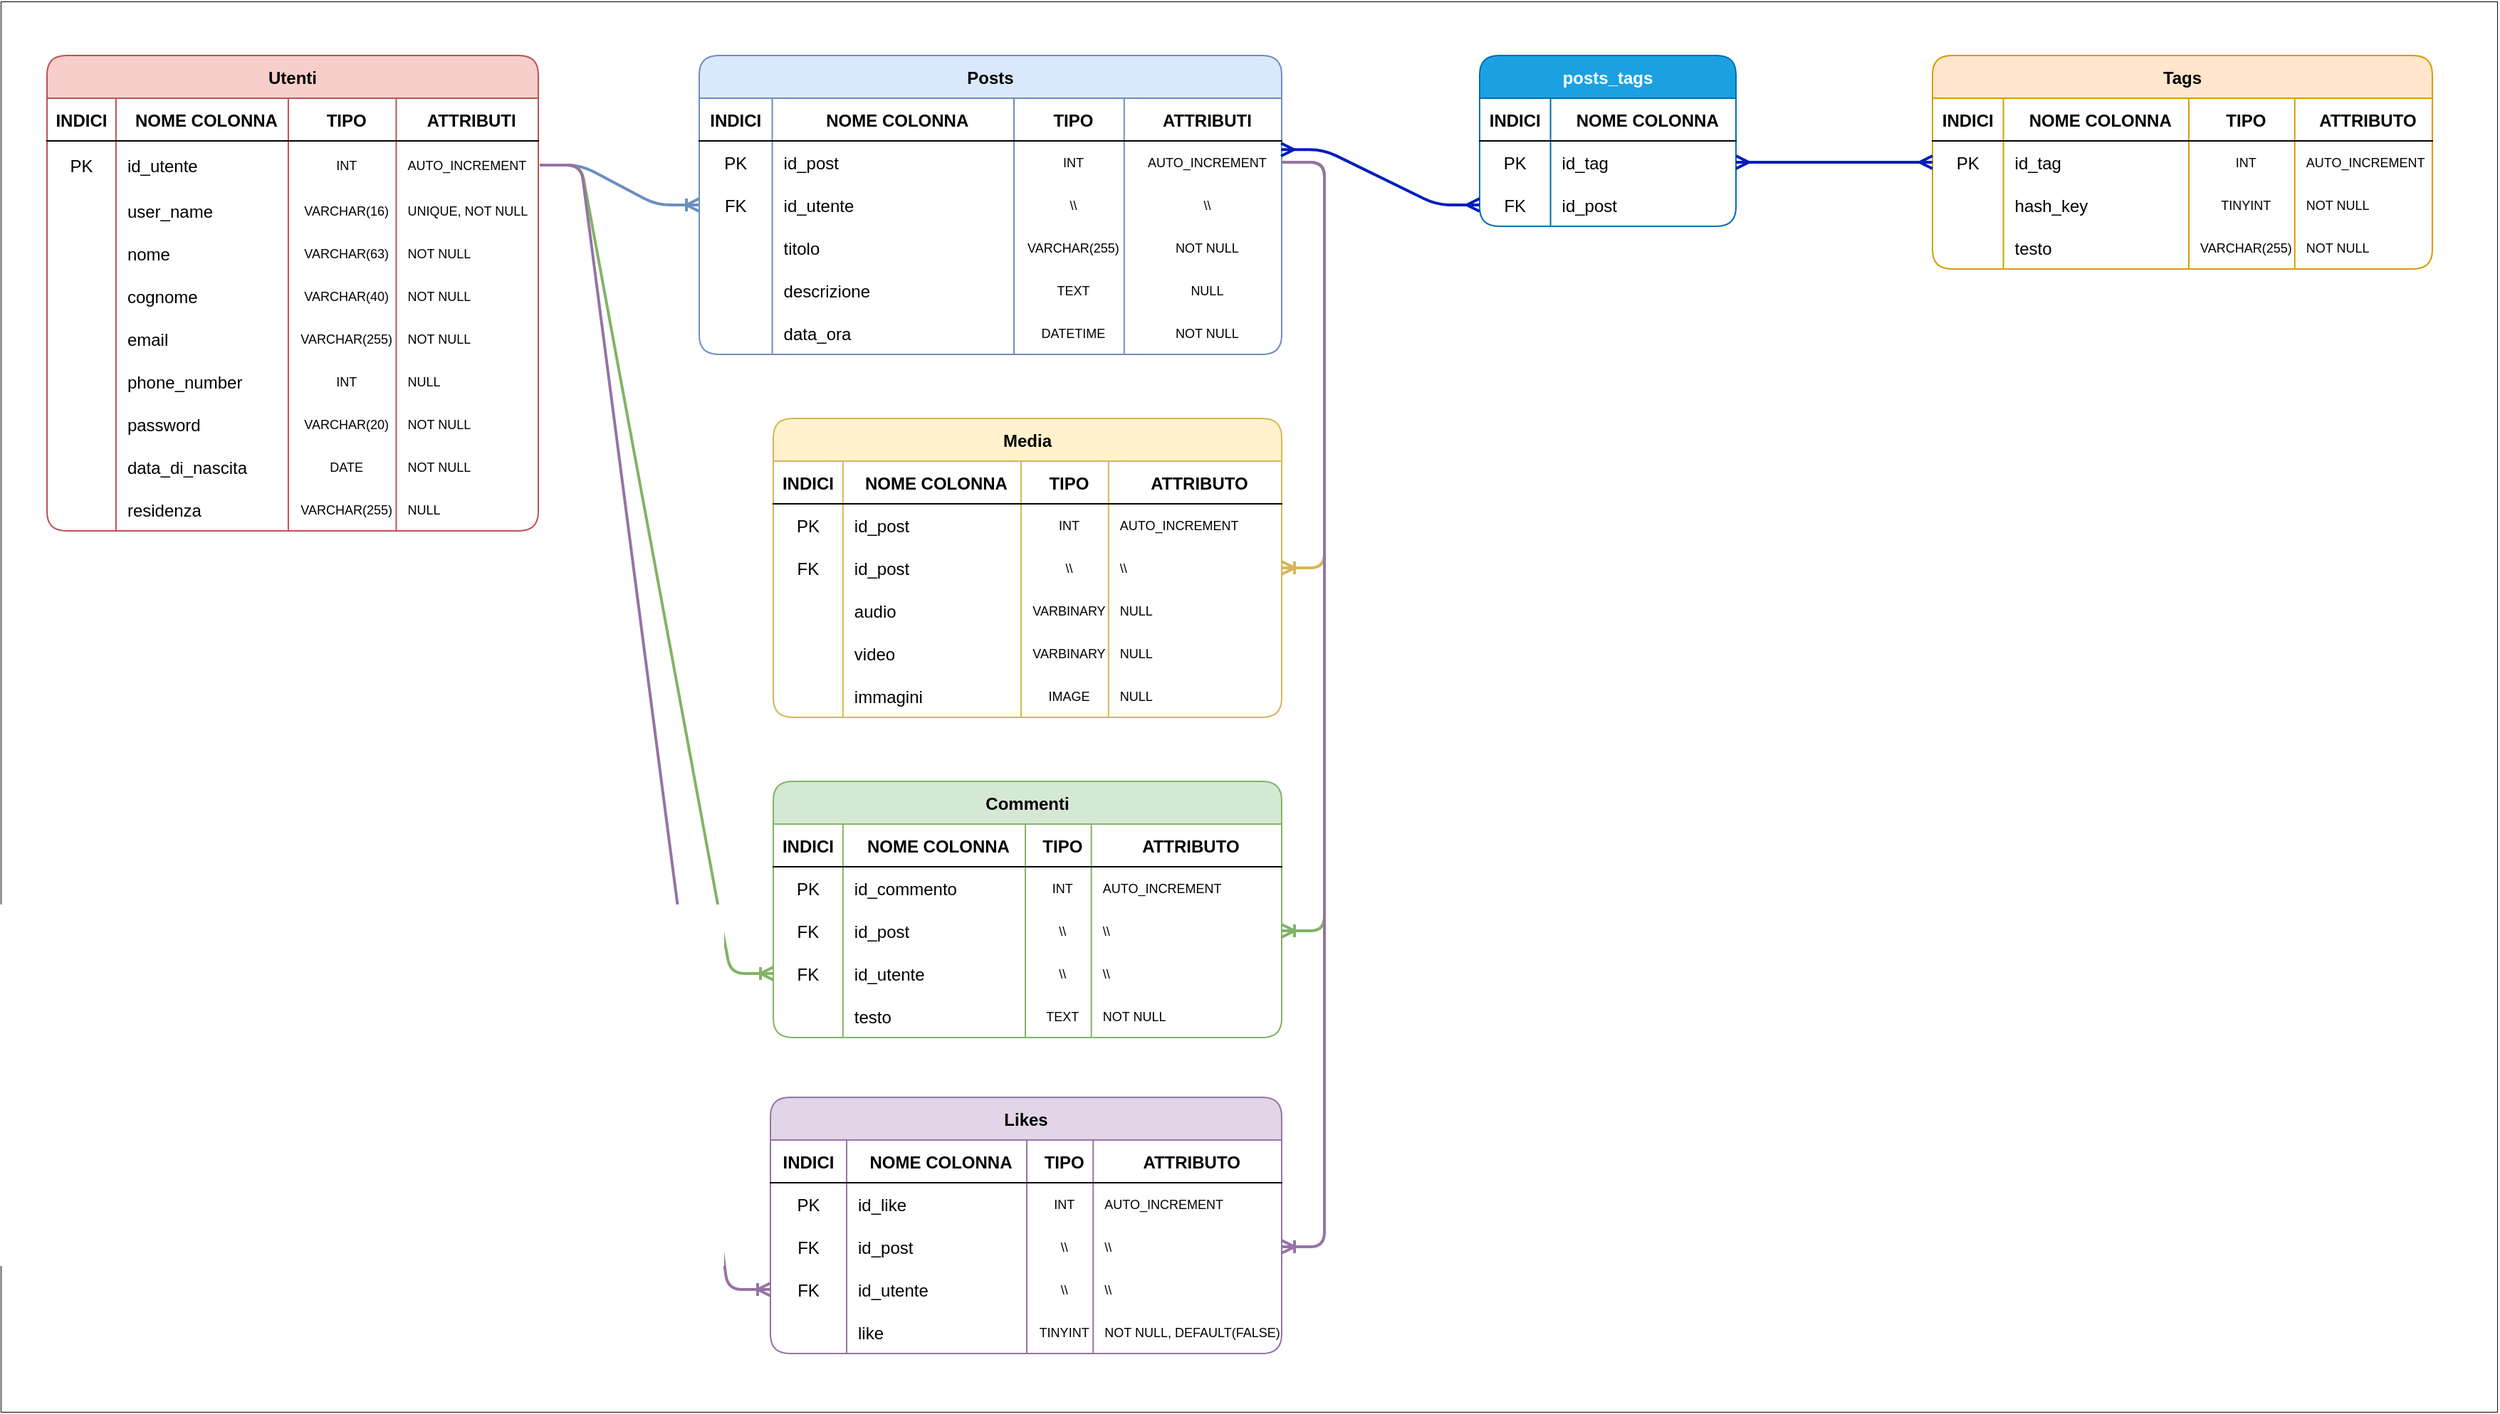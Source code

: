 <mxfile>
    <diagram id="BfYJOLg3n9yfXE8O1teU" name="Page-1">
        <mxGraphModel dx="2404" dy="1542" grid="0" gridSize="10" guides="1" tooltips="1" connect="1" arrows="1" fold="1" page="0" pageScale="1" pageWidth="827" pageHeight="1169" background="#ffffff" math="0" shadow="0">
            <root>
                <mxCell id="0"/>
                <mxCell id="1" parent="0"/>
                <mxCell id="254" value="" style="rounded=0;whiteSpace=wrap;html=1;strokeWidth=0.5;fontSize=8;fillColor=none;aspect=fixed;movable=0;resizable=0;rotatable=0;deletable=0;editable=0;connectable=0;" parent="1" vertex="1">
                    <mxGeometry x="-93.52" y="-241" width="1753.05" height="991" as="geometry"/>
                </mxCell>
                <mxCell id="2" value="Utenti" style="shape=table;startSize=30;container=1;collapsible=1;childLayout=tableLayout;fixedRows=1;rowLines=0;fontStyle=1;align=center;resizeLast=1;fillColor=#f8cecc;strokeColor=#b85450;rounded=1;" parent="1" vertex="1">
                    <mxGeometry x="-61" y="-203" width="345" height="334" as="geometry">
                        <mxRectangle x="-25" y="-203" width="69" height="30" as="alternateBounds"/>
                    </mxGeometry>
                </mxCell>
                <mxCell id="84" style="shape=tableRow;horizontal=0;startSize=0;swimlaneHead=0;swimlaneBody=0;fillColor=none;collapsible=0;dropTarget=0;points=[[0,0.5],[1,0.5]];portConstraint=eastwest;top=0;left=0;right=0;bottom=1;rounded=1;" parent="2" vertex="1">
                    <mxGeometry y="30" width="345" height="30" as="geometry"/>
                </mxCell>
                <mxCell id="85" value="INDICI" style="shape=partialRectangle;connectable=0;fillColor=none;top=0;left=0;bottom=0;right=0;fontStyle=1;overflow=hidden;rounded=1;align=center;" parent="84" vertex="1">
                    <mxGeometry width="48.461" height="30" as="geometry">
                        <mxRectangle width="48.461" height="30" as="alternateBounds"/>
                    </mxGeometry>
                </mxCell>
                <mxCell id="86" value="NOME COLONNA" style="shape=partialRectangle;connectable=0;fillColor=none;top=0;left=0;bottom=0;right=0;align=center;spacingLeft=6;fontStyle=1;overflow=hidden;rounded=1;" parent="84" vertex="1">
                    <mxGeometry x="48.461" width="120.997" height="30" as="geometry">
                        <mxRectangle width="120.997" height="30" as="alternateBounds"/>
                    </mxGeometry>
                </mxCell>
                <mxCell id="87" value="TIPO" style="shape=partialRectangle;connectable=0;fillColor=none;top=0;left=0;bottom=0;right=0;align=center;spacingLeft=6;fontStyle=1;overflow=hidden;rounded=1;" parent="84" vertex="1">
                    <mxGeometry x="169.458" width="75.777" height="30" as="geometry">
                        <mxRectangle width="75.777" height="30" as="alternateBounds"/>
                    </mxGeometry>
                </mxCell>
                <mxCell id="88" value="ATTRIBUTI" style="shape=partialRectangle;connectable=0;fillColor=none;top=0;left=0;bottom=0;right=0;align=center;spacingLeft=6;fontStyle=1;overflow=hidden;rounded=1;" parent="84" vertex="1">
                    <mxGeometry x="245.235" width="99.765" height="30" as="geometry">
                        <mxRectangle width="99.765" height="30" as="alternateBounds"/>
                    </mxGeometry>
                </mxCell>
                <mxCell id="3" value="" style="shape=tableRow;horizontal=0;startSize=0;swimlaneHead=0;swimlaneBody=0;fillColor=none;collapsible=0;dropTarget=0;points=[[0,0.5],[1,0.5]];portConstraint=eastwest;top=0;left=0;right=0;bottom=1;rounded=1;strokeColor=none;strokeWidth=0.5;perimeterSpacing=1;" parent="2" vertex="1">
                    <mxGeometry y="60" width="345" height="34" as="geometry"/>
                </mxCell>
                <mxCell id="4" value="PK" style="shape=partialRectangle;connectable=0;fillColor=none;top=0;left=0;bottom=0;right=0;fontStyle=0;overflow=hidden;rounded=1;align=center;strokeColor=none;strokeWidth=0.5;perimeterSpacing=1;" parent="3" vertex="1">
                    <mxGeometry width="48.461" height="34" as="geometry">
                        <mxRectangle width="48.461" height="34" as="alternateBounds"/>
                    </mxGeometry>
                </mxCell>
                <mxCell id="5" value="id_utente" style="shape=partialRectangle;connectable=0;fillColor=none;top=0;left=0;bottom=0;right=0;align=left;spacingLeft=6;fontStyle=0;overflow=hidden;rounded=1;strokeColor=none;strokeWidth=0.5;perimeterSpacing=1;" parent="3" vertex="1">
                    <mxGeometry x="48.461" width="120.997" height="34" as="geometry">
                        <mxRectangle width="120.997" height="34" as="alternateBounds"/>
                    </mxGeometry>
                </mxCell>
                <mxCell id="80" value="INT" style="shape=partialRectangle;connectable=0;fillColor=none;top=0;left=0;bottom=0;right=0;align=center;spacingLeft=6;fontStyle=0;overflow=hidden;rounded=1;strokeColor=none;strokeWidth=0.5;perimeterSpacing=1;fontSize=9;" parent="3" vertex="1">
                    <mxGeometry x="169.458" width="75.777" height="34" as="geometry">
                        <mxRectangle width="75.777" height="34" as="alternateBounds"/>
                    </mxGeometry>
                </mxCell>
                <mxCell id="89" value="AUTO_INCREMENT" style="shape=partialRectangle;connectable=0;fillColor=none;top=0;left=0;bottom=0;right=0;align=left;spacingLeft=6;fontStyle=0;overflow=hidden;rounded=1;strokeColor=none;strokeWidth=0.5;perimeterSpacing=1;fontSize=9;" parent="3" vertex="1">
                    <mxGeometry x="245.235" width="99.765" height="34" as="geometry">
                        <mxRectangle width="99.765" height="34" as="alternateBounds"/>
                    </mxGeometry>
                </mxCell>
                <mxCell id="6" value="" style="shape=tableRow;horizontal=0;startSize=0;swimlaneHead=0;swimlaneBody=0;fillColor=none;collapsible=0;dropTarget=0;points=[[0,0.5],[1,0.5]];portConstraint=eastwest;top=0;left=0;right=0;bottom=0;rounded=1;strokeColor=none;strokeWidth=0.5;perimeterSpacing=1;" parent="2" vertex="1">
                    <mxGeometry y="94" width="345" height="30" as="geometry"/>
                </mxCell>
                <mxCell id="7" value="" style="shape=partialRectangle;connectable=0;fillColor=none;top=0;left=0;bottom=0;right=0;editable=1;overflow=hidden;rounded=1;align=center;strokeColor=none;strokeWidth=0.5;perimeterSpacing=1;" parent="6" vertex="1">
                    <mxGeometry width="48.461" height="30" as="geometry">
                        <mxRectangle width="48.461" height="30" as="alternateBounds"/>
                    </mxGeometry>
                </mxCell>
                <mxCell id="8" value="user_name" style="shape=partialRectangle;connectable=0;fillColor=none;top=0;left=0;bottom=0;right=0;align=left;spacingLeft=6;overflow=hidden;rounded=1;strokeColor=none;strokeWidth=0.5;perimeterSpacing=1;" parent="6" vertex="1">
                    <mxGeometry x="48.461" width="120.997" height="30" as="geometry">
                        <mxRectangle width="120.997" height="30" as="alternateBounds"/>
                    </mxGeometry>
                </mxCell>
                <mxCell id="81" value="VARCHAR(16)" style="shape=partialRectangle;connectable=0;fillColor=none;top=0;left=0;bottom=0;right=0;align=center;spacingLeft=6;overflow=hidden;rounded=1;strokeColor=none;strokeWidth=0.5;perimeterSpacing=1;fontSize=9;" parent="6" vertex="1">
                    <mxGeometry x="169.458" width="75.777" height="30" as="geometry">
                        <mxRectangle width="75.777" height="30" as="alternateBounds"/>
                    </mxGeometry>
                </mxCell>
                <mxCell id="90" value="UNIQUE, NOT NULL" style="shape=partialRectangle;connectable=0;fillColor=none;top=0;left=0;bottom=0;right=0;align=left;spacingLeft=6;overflow=hidden;rounded=1;strokeColor=none;strokeWidth=0.5;perimeterSpacing=1;fontSize=9;" parent="6" vertex="1">
                    <mxGeometry x="245.235" width="99.765" height="30" as="geometry">
                        <mxRectangle width="99.765" height="30" as="alternateBounds"/>
                    </mxGeometry>
                </mxCell>
                <mxCell id="9" value="" style="shape=tableRow;horizontal=0;startSize=0;swimlaneHead=0;swimlaneBody=0;fillColor=none;collapsible=0;dropTarget=0;points=[[0,0.5],[1,0.5]];portConstraint=eastwest;top=0;left=0;right=0;bottom=0;rounded=1;strokeColor=none;strokeWidth=0.5;perimeterSpacing=1;" parent="2" vertex="1">
                    <mxGeometry y="124" width="345" height="30" as="geometry"/>
                </mxCell>
                <mxCell id="10" value="" style="shape=partialRectangle;connectable=0;fillColor=none;top=0;left=0;bottom=0;right=0;editable=1;overflow=hidden;rounded=1;align=center;strokeColor=none;strokeWidth=0.5;perimeterSpacing=1;" parent="9" vertex="1">
                    <mxGeometry width="48.461" height="30" as="geometry">
                        <mxRectangle width="48.461" height="30" as="alternateBounds"/>
                    </mxGeometry>
                </mxCell>
                <mxCell id="11" value="nome" style="shape=partialRectangle;connectable=0;fillColor=none;top=0;left=0;bottom=0;right=0;align=left;spacingLeft=6;overflow=hidden;rounded=1;strokeColor=none;strokeWidth=0.5;perimeterSpacing=1;" parent="9" vertex="1">
                    <mxGeometry x="48.461" width="120.997" height="30" as="geometry">
                        <mxRectangle width="120.997" height="30" as="alternateBounds"/>
                    </mxGeometry>
                </mxCell>
                <mxCell id="82" value="VARCHAR(63)" style="shape=partialRectangle;connectable=0;fillColor=none;top=0;left=0;bottom=0;right=0;align=center;spacingLeft=6;overflow=hidden;rounded=1;strokeColor=none;strokeWidth=8;perimeterSpacing=1;fontSize=9;" parent="9" vertex="1">
                    <mxGeometry x="169.458" width="75.777" height="30" as="geometry">
                        <mxRectangle width="75.777" height="30" as="alternateBounds"/>
                    </mxGeometry>
                </mxCell>
                <mxCell id="91" value="NOT NULL" style="shape=partialRectangle;connectable=0;fillColor=none;top=0;left=0;bottom=0;right=0;align=left;spacingLeft=6;overflow=hidden;rounded=1;strokeColor=none;strokeWidth=0.5;perimeterSpacing=1;fontSize=9;" parent="9" vertex="1">
                    <mxGeometry x="245.235" width="99.765" height="30" as="geometry">
                        <mxRectangle width="99.765" height="30" as="alternateBounds"/>
                    </mxGeometry>
                </mxCell>
                <mxCell id="12" value="" style="shape=tableRow;horizontal=0;startSize=0;swimlaneHead=0;swimlaneBody=0;fillColor=none;collapsible=0;dropTarget=0;points=[[0,0.5],[1,0.5]];portConstraint=eastwest;top=0;left=0;right=0;bottom=0;rounded=1;strokeColor=none;strokeWidth=0.5;perimeterSpacing=1;" parent="2" vertex="1">
                    <mxGeometry y="154" width="345" height="30" as="geometry"/>
                </mxCell>
                <mxCell id="13" value="" style="shape=partialRectangle;connectable=0;fillColor=none;top=0;left=0;bottom=0;right=0;editable=1;overflow=hidden;rounded=1;align=center;strokeColor=none;strokeWidth=0.5;perimeterSpacing=1;" parent="12" vertex="1">
                    <mxGeometry width="48.461" height="30" as="geometry">
                        <mxRectangle width="48.461" height="30" as="alternateBounds"/>
                    </mxGeometry>
                </mxCell>
                <mxCell id="14" value="cognome" style="shape=partialRectangle;connectable=0;fillColor=none;top=0;left=0;bottom=0;right=0;align=left;spacingLeft=6;overflow=hidden;rounded=1;strokeColor=none;strokeWidth=0.5;perimeterSpacing=1;" parent="12" vertex="1">
                    <mxGeometry x="48.461" width="120.997" height="30" as="geometry">
                        <mxRectangle width="120.997" height="30" as="alternateBounds"/>
                    </mxGeometry>
                </mxCell>
                <mxCell id="83" value="VARCHAR(40)" style="shape=partialRectangle;connectable=0;fillColor=none;top=0;left=0;bottom=0;right=0;align=center;spacingLeft=6;overflow=hidden;rounded=1;strokeColor=none;strokeWidth=0.5;perimeterSpacing=1;fontSize=9;" parent="12" vertex="1">
                    <mxGeometry x="169.458" width="75.777" height="30" as="geometry">
                        <mxRectangle width="75.777" height="30" as="alternateBounds"/>
                    </mxGeometry>
                </mxCell>
                <mxCell id="92" value="NOT NULL" style="shape=partialRectangle;connectable=0;fillColor=none;top=0;left=0;bottom=0;right=0;align=left;spacingLeft=6;overflow=hidden;rounded=1;strokeColor=none;strokeWidth=0.5;perimeterSpacing=1;fontSize=9;" parent="12" vertex="1">
                    <mxGeometry x="245.235" width="99.765" height="30" as="geometry">
                        <mxRectangle width="99.765" height="30" as="alternateBounds"/>
                    </mxGeometry>
                </mxCell>
                <mxCell id="93" value="" style="shape=tableRow;horizontal=0;startSize=0;swimlaneHead=0;swimlaneBody=0;fillColor=none;collapsible=0;dropTarget=0;points=[[0,0.5],[1,0.5]];portConstraint=eastwest;top=0;left=0;right=0;bottom=0;rounded=1;strokeColor=none;strokeWidth=0.5;perimeterSpacing=1;" parent="2" vertex="1">
                    <mxGeometry y="184" width="345" height="30" as="geometry"/>
                </mxCell>
                <mxCell id="94" value="" style="shape=partialRectangle;connectable=0;fillColor=none;top=0;left=0;bottom=0;right=0;editable=1;overflow=hidden;rounded=1;align=center;strokeColor=none;strokeWidth=0.5;perimeterSpacing=1;" parent="93" vertex="1">
                    <mxGeometry width="48.461" height="30" as="geometry">
                        <mxRectangle width="48.461" height="30" as="alternateBounds"/>
                    </mxGeometry>
                </mxCell>
                <mxCell id="95" value="email" style="shape=partialRectangle;connectable=0;fillColor=none;top=0;left=0;bottom=0;right=0;align=left;spacingLeft=6;overflow=hidden;rounded=1;strokeColor=none;strokeWidth=0.5;perimeterSpacing=1;" parent="93" vertex="1">
                    <mxGeometry x="48.461" width="120.997" height="30" as="geometry">
                        <mxRectangle width="120.997" height="30" as="alternateBounds"/>
                    </mxGeometry>
                </mxCell>
                <mxCell id="96" value="VARCHAR(255)" style="shape=partialRectangle;connectable=0;fillColor=none;top=0;left=0;bottom=0;right=0;align=center;spacingLeft=6;overflow=hidden;rounded=1;strokeColor=none;strokeWidth=0.5;perimeterSpacing=1;fontSize=9;" parent="93" vertex="1">
                    <mxGeometry x="169.458" width="75.777" height="30" as="geometry">
                        <mxRectangle width="75.777" height="30" as="alternateBounds"/>
                    </mxGeometry>
                </mxCell>
                <mxCell id="97" value="NOT NULL" style="shape=partialRectangle;connectable=0;fillColor=none;top=0;left=0;bottom=0;right=0;align=left;spacingLeft=6;overflow=hidden;rounded=1;strokeColor=none;strokeWidth=0.5;perimeterSpacing=1;fontSize=9;" parent="93" vertex="1">
                    <mxGeometry x="245.235" width="99.765" height="30" as="geometry">
                        <mxRectangle width="99.765" height="30" as="alternateBounds"/>
                    </mxGeometry>
                </mxCell>
                <mxCell id="98" value="" style="shape=tableRow;horizontal=0;startSize=0;swimlaneHead=0;swimlaneBody=0;fillColor=none;collapsible=0;dropTarget=0;points=[[0,0.5],[1,0.5]];portConstraint=eastwest;top=0;left=0;right=0;bottom=0;rounded=1;strokeColor=none;strokeWidth=0.5;perimeterSpacing=1;" parent="2" vertex="1">
                    <mxGeometry y="214" width="345" height="30" as="geometry"/>
                </mxCell>
                <mxCell id="99" value="" style="shape=partialRectangle;connectable=0;fillColor=none;top=0;left=0;bottom=0;right=0;editable=1;overflow=hidden;rounded=1;align=center;strokeColor=none;strokeWidth=0.5;perimeterSpacing=1;" parent="98" vertex="1">
                    <mxGeometry width="48.461" height="30" as="geometry">
                        <mxRectangle width="48.461" height="30" as="alternateBounds"/>
                    </mxGeometry>
                </mxCell>
                <mxCell id="100" value="phone_number" style="shape=partialRectangle;connectable=0;fillColor=none;top=0;left=0;bottom=0;right=0;align=left;spacingLeft=6;overflow=hidden;rounded=1;strokeColor=none;strokeWidth=0.5;perimeterSpacing=1;" parent="98" vertex="1">
                    <mxGeometry x="48.461" width="120.997" height="30" as="geometry">
                        <mxRectangle width="120.997" height="30" as="alternateBounds"/>
                    </mxGeometry>
                </mxCell>
                <mxCell id="101" value="INT" style="shape=partialRectangle;connectable=0;fillColor=none;top=0;left=0;bottom=0;right=0;align=center;spacingLeft=6;overflow=hidden;rounded=1;strokeColor=none;strokeWidth=0.5;perimeterSpacing=1;fontSize=9;" parent="98" vertex="1">
                    <mxGeometry x="169.458" width="75.777" height="30" as="geometry">
                        <mxRectangle width="75.777" height="30" as="alternateBounds"/>
                    </mxGeometry>
                </mxCell>
                <mxCell id="102" value="NULL" style="shape=partialRectangle;connectable=0;fillColor=none;top=0;left=0;bottom=0;right=0;align=left;spacingLeft=6;overflow=hidden;rounded=1;strokeColor=none;strokeWidth=0.5;perimeterSpacing=1;fontSize=9;" parent="98" vertex="1">
                    <mxGeometry x="245.235" width="99.765" height="30" as="geometry">
                        <mxRectangle width="99.765" height="30" as="alternateBounds"/>
                    </mxGeometry>
                </mxCell>
                <mxCell id="139" value="" style="shape=tableRow;horizontal=0;startSize=0;swimlaneHead=0;swimlaneBody=0;fillColor=none;collapsible=0;dropTarget=0;points=[[0,0.5],[1,0.5]];portConstraint=eastwest;top=0;left=0;right=0;bottom=0;rounded=1;strokeColor=none;strokeWidth=0.5;perimeterSpacing=1;" parent="2" vertex="1">
                    <mxGeometry y="244" width="345" height="30" as="geometry"/>
                </mxCell>
                <mxCell id="140" value="" style="shape=partialRectangle;connectable=0;fillColor=none;top=0;left=0;bottom=0;right=0;editable=1;overflow=hidden;rounded=1;align=center;strokeColor=none;strokeWidth=0.5;perimeterSpacing=1;" parent="139" vertex="1">
                    <mxGeometry width="48.461" height="30" as="geometry">
                        <mxRectangle width="48.461" height="30" as="alternateBounds"/>
                    </mxGeometry>
                </mxCell>
                <mxCell id="141" value="password" style="shape=partialRectangle;connectable=0;fillColor=none;top=0;left=0;bottom=0;right=0;align=left;spacingLeft=6;overflow=hidden;rounded=1;strokeColor=none;strokeWidth=0.5;perimeterSpacing=1;" parent="139" vertex="1">
                    <mxGeometry x="48.461" width="120.997" height="30" as="geometry">
                        <mxRectangle width="120.997" height="30" as="alternateBounds"/>
                    </mxGeometry>
                </mxCell>
                <mxCell id="142" value="VARCHAR(20)" style="shape=partialRectangle;connectable=0;fillColor=none;top=0;left=0;bottom=0;right=0;align=center;spacingLeft=6;overflow=hidden;rounded=1;strokeColor=none;strokeWidth=0.5;perimeterSpacing=1;fontSize=9;" parent="139" vertex="1">
                    <mxGeometry x="169.458" width="75.777" height="30" as="geometry">
                        <mxRectangle width="75.777" height="30" as="alternateBounds"/>
                    </mxGeometry>
                </mxCell>
                <mxCell id="143" value="NOT NULL" style="shape=partialRectangle;connectable=0;fillColor=none;top=0;left=0;bottom=0;right=0;align=left;spacingLeft=6;overflow=hidden;rounded=1;strokeColor=none;strokeWidth=0.5;perimeterSpacing=1;fontSize=9;" parent="139" vertex="1">
                    <mxGeometry x="245.235" width="99.765" height="30" as="geometry">
                        <mxRectangle width="99.765" height="30" as="alternateBounds"/>
                    </mxGeometry>
                </mxCell>
                <mxCell id="144" value="" style="shape=tableRow;horizontal=0;startSize=0;swimlaneHead=0;swimlaneBody=0;fillColor=none;collapsible=0;dropTarget=0;points=[[0,0.5],[1,0.5]];portConstraint=eastwest;top=0;left=0;right=0;bottom=0;rounded=1;strokeColor=none;strokeWidth=0.5;perimeterSpacing=1;" parent="2" vertex="1">
                    <mxGeometry y="274" width="345" height="30" as="geometry"/>
                </mxCell>
                <mxCell id="145" value="" style="shape=partialRectangle;connectable=0;fillColor=none;top=0;left=0;bottom=0;right=0;editable=1;overflow=hidden;rounded=1;align=center;strokeColor=none;strokeWidth=0.5;perimeterSpacing=1;" parent="144" vertex="1">
                    <mxGeometry width="48.461" height="30" as="geometry">
                        <mxRectangle width="48.461" height="30" as="alternateBounds"/>
                    </mxGeometry>
                </mxCell>
                <mxCell id="146" value="data_di_nascita" style="shape=partialRectangle;connectable=0;fillColor=none;top=0;left=0;bottom=0;right=0;align=left;spacingLeft=6;overflow=hidden;rounded=1;strokeColor=none;strokeWidth=0.5;perimeterSpacing=1;" parent="144" vertex="1">
                    <mxGeometry x="48.461" width="120.997" height="30" as="geometry">
                        <mxRectangle width="120.997" height="30" as="alternateBounds"/>
                    </mxGeometry>
                </mxCell>
                <mxCell id="147" value="DATE" style="shape=partialRectangle;connectable=0;fillColor=none;top=0;left=0;bottom=0;right=0;align=center;spacingLeft=6;overflow=hidden;rounded=1;strokeColor=none;strokeWidth=0.5;perimeterSpacing=1;fontSize=9;" parent="144" vertex="1">
                    <mxGeometry x="169.458" width="75.777" height="30" as="geometry">
                        <mxRectangle width="75.777" height="30" as="alternateBounds"/>
                    </mxGeometry>
                </mxCell>
                <mxCell id="148" value="NOT NULL" style="shape=partialRectangle;connectable=0;fillColor=none;top=0;left=0;bottom=0;right=0;align=left;spacingLeft=6;overflow=hidden;rounded=1;strokeColor=none;strokeWidth=0.5;perimeterSpacing=1;fontSize=9;" parent="144" vertex="1">
                    <mxGeometry x="245.235" width="99.765" height="30" as="geometry">
                        <mxRectangle width="99.765" height="30" as="alternateBounds"/>
                    </mxGeometry>
                </mxCell>
                <mxCell id="149" value="" style="shape=tableRow;horizontal=0;startSize=0;swimlaneHead=0;swimlaneBody=0;fillColor=none;collapsible=0;dropTarget=0;points=[[0,0.5],[1,0.5]];portConstraint=eastwest;top=0;left=0;right=0;bottom=0;rounded=1;strokeColor=none;strokeWidth=0.5;perimeterSpacing=1;" parent="2" vertex="1">
                    <mxGeometry y="304" width="345" height="30" as="geometry"/>
                </mxCell>
                <mxCell id="150" value="" style="shape=partialRectangle;connectable=0;fillColor=none;top=0;left=0;bottom=0;right=0;editable=1;overflow=hidden;rounded=1;align=center;strokeColor=none;strokeWidth=0.5;perimeterSpacing=1;" parent="149" vertex="1">
                    <mxGeometry width="48.461" height="30" as="geometry">
                        <mxRectangle width="48.461" height="30" as="alternateBounds"/>
                    </mxGeometry>
                </mxCell>
                <mxCell id="151" value="residenza" style="shape=partialRectangle;connectable=0;fillColor=none;top=0;left=0;bottom=0;right=0;align=left;spacingLeft=6;overflow=hidden;rounded=1;strokeColor=none;strokeWidth=0.5;perimeterSpacing=1;" parent="149" vertex="1">
                    <mxGeometry x="48.461" width="120.997" height="30" as="geometry">
                        <mxRectangle width="120.997" height="30" as="alternateBounds"/>
                    </mxGeometry>
                </mxCell>
                <mxCell id="152" value="VARCHAR(255)" style="shape=partialRectangle;connectable=0;fillColor=none;top=0;left=0;bottom=0;right=0;align=center;spacingLeft=6;overflow=hidden;rounded=1;strokeColor=none;strokeWidth=0.5;perimeterSpacing=1;fontSize=9;" parent="149" vertex="1">
                    <mxGeometry x="169.458" width="75.777" height="30" as="geometry">
                        <mxRectangle width="75.777" height="30" as="alternateBounds"/>
                    </mxGeometry>
                </mxCell>
                <mxCell id="153" value="NULL" style="shape=partialRectangle;connectable=0;fillColor=none;top=0;left=0;bottom=0;right=0;align=left;spacingLeft=6;overflow=hidden;rounded=1;strokeColor=none;strokeWidth=0.5;perimeterSpacing=1;fontSize=9;" parent="149" vertex="1">
                    <mxGeometry x="245.235" width="99.765" height="30" as="geometry">
                        <mxRectangle width="99.765" height="30" as="alternateBounds"/>
                    </mxGeometry>
                </mxCell>
                <mxCell id="15" value="Posts" style="shape=table;startSize=30;container=1;collapsible=1;childLayout=tableLayout;fixedRows=1;rowLines=0;fontStyle=1;align=center;resizeLast=1;fillColor=#dae8fc;strokeColor=#6c8ebf;rounded=1;" parent="1" vertex="1">
                    <mxGeometry x="397" y="-203" width="409" height="210" as="geometry"/>
                </mxCell>
                <mxCell id="16" value="" style="shape=tableRow;horizontal=0;startSize=0;swimlaneHead=0;swimlaneBody=0;fillColor=none;collapsible=0;dropTarget=0;points=[[0,0.5],[1,0.5]];portConstraint=eastwest;top=0;left=0;right=0;bottom=1;rounded=1;" parent="15" vertex="1">
                    <mxGeometry y="30" width="409" height="30" as="geometry"/>
                </mxCell>
                <mxCell id="17" value="INDICI" style="shape=partialRectangle;connectable=0;fillColor=none;top=0;left=0;bottom=0;right=0;fontStyle=1;overflow=hidden;rounded=1;align=center;" parent="16" vertex="1">
                    <mxGeometry width="51.294" height="30" as="geometry">
                        <mxRectangle width="51.294" height="30" as="alternateBounds"/>
                    </mxGeometry>
                </mxCell>
                <mxCell id="18" value="NOME COLONNA" style="shape=partialRectangle;connectable=0;fillColor=none;top=0;left=0;bottom=0;right=0;align=center;spacingLeft=6;fontStyle=1;overflow=hidden;rounded=1;" parent="16" vertex="1">
                    <mxGeometry x="51.294" width="169.706" height="30" as="geometry">
                        <mxRectangle width="169.706" height="30" as="alternateBounds"/>
                    </mxGeometry>
                </mxCell>
                <mxCell id="155" value="TIPO" style="shape=partialRectangle;connectable=0;fillColor=none;top=0;left=0;bottom=0;right=0;align=center;spacingLeft=6;fontStyle=1;overflow=hidden;rounded=1;" parent="16" vertex="1">
                    <mxGeometry x="221" width="77.4" height="30" as="geometry">
                        <mxRectangle width="77.4" height="30" as="alternateBounds"/>
                    </mxGeometry>
                </mxCell>
                <mxCell id="159" value="ATTRIBUTI" style="shape=partialRectangle;connectable=0;fillColor=none;top=0;left=0;bottom=0;right=0;align=center;spacingLeft=6;fontStyle=1;overflow=hidden;rounded=1;" parent="16" vertex="1">
                    <mxGeometry x="298.4" width="110.6" height="30" as="geometry">
                        <mxRectangle width="110.6" height="30" as="alternateBounds"/>
                    </mxGeometry>
                </mxCell>
                <mxCell id="19" value="" style="shape=tableRow;horizontal=0;startSize=0;swimlaneHead=0;swimlaneBody=0;fillColor=none;collapsible=0;dropTarget=0;points=[[0,0.5],[1,0.5]];portConstraint=eastwest;top=0;left=0;right=0;bottom=0;rounded=1;" parent="15" vertex="1">
                    <mxGeometry y="60" width="409" height="30" as="geometry"/>
                </mxCell>
                <mxCell id="20" value="PK" style="shape=partialRectangle;connectable=0;fillColor=none;top=0;left=0;bottom=0;right=0;editable=1;overflow=hidden;rounded=1;" parent="19" vertex="1">
                    <mxGeometry width="51.294" height="30" as="geometry">
                        <mxRectangle width="51.294" height="30" as="alternateBounds"/>
                    </mxGeometry>
                </mxCell>
                <mxCell id="21" value="id_post" style="shape=partialRectangle;connectable=0;fillColor=none;top=0;left=0;bottom=0;right=0;align=left;spacingLeft=6;overflow=hidden;rounded=1;strokeColor=#C87471;" parent="19" vertex="1">
                    <mxGeometry x="51.294" width="169.706" height="30" as="geometry">
                        <mxRectangle width="169.706" height="30" as="alternateBounds"/>
                    </mxGeometry>
                </mxCell>
                <mxCell id="156" value="INT" style="shape=partialRectangle;connectable=0;fillColor=none;top=0;left=0;bottom=0;right=0;align=center;spacingLeft=6;overflow=hidden;rounded=1;strokeColor=#C87471;fontSize=9;" parent="19" vertex="1">
                    <mxGeometry x="221" width="77.4" height="30" as="geometry">
                        <mxRectangle width="77.4" height="30" as="alternateBounds"/>
                    </mxGeometry>
                </mxCell>
                <mxCell id="160" value="AUTO_INCREMENT" style="shape=partialRectangle;connectable=0;fillColor=none;top=0;left=0;bottom=0;right=0;align=center;spacingLeft=6;overflow=hidden;rounded=1;strokeColor=#C87471;fontSize=9;" parent="19" vertex="1">
                    <mxGeometry x="298.4" width="110.6" height="30" as="geometry">
                        <mxRectangle width="110.6" height="30" as="alternateBounds"/>
                    </mxGeometry>
                </mxCell>
                <mxCell id="22" value="" style="shape=tableRow;horizontal=0;startSize=0;swimlaneHead=0;swimlaneBody=0;fillColor=none;collapsible=0;dropTarget=0;points=[[0,0.5],[1,0.5]];portConstraint=eastwest;top=0;left=0;right=0;bottom=0;rounded=1;" parent="15" vertex="1">
                    <mxGeometry y="90" width="409" height="30" as="geometry"/>
                </mxCell>
                <mxCell id="23" value="FK" style="shape=partialRectangle;connectable=0;fillColor=none;top=0;left=0;bottom=0;right=0;editable=1;overflow=hidden;rounded=1;" parent="22" vertex="1">
                    <mxGeometry width="51.294" height="30" as="geometry">
                        <mxRectangle width="51.294" height="30" as="alternateBounds"/>
                    </mxGeometry>
                </mxCell>
                <mxCell id="24" value="id_utente" style="shape=partialRectangle;connectable=0;fillColor=none;top=0;left=0;bottom=0;right=0;align=left;spacingLeft=6;overflow=hidden;rounded=1;" parent="22" vertex="1">
                    <mxGeometry x="51.294" width="169.706" height="30" as="geometry">
                        <mxRectangle width="169.706" height="30" as="alternateBounds"/>
                    </mxGeometry>
                </mxCell>
                <mxCell id="157" value="\\" style="shape=partialRectangle;connectable=0;fillColor=none;top=0;left=0;bottom=0;right=0;align=center;spacingLeft=6;overflow=hidden;rounded=1;fontSize=9;" parent="22" vertex="1">
                    <mxGeometry x="221" width="77.4" height="30" as="geometry">
                        <mxRectangle width="77.4" height="30" as="alternateBounds"/>
                    </mxGeometry>
                </mxCell>
                <mxCell id="161" value="\\" style="shape=partialRectangle;connectable=0;fillColor=none;top=0;left=0;bottom=0;right=0;align=center;spacingLeft=6;overflow=hidden;rounded=1;fontSize=9;" parent="22" vertex="1">
                    <mxGeometry x="298.4" width="110.6" height="30" as="geometry">
                        <mxRectangle width="110.6" height="30" as="alternateBounds"/>
                    </mxGeometry>
                </mxCell>
                <mxCell id="25" value="" style="shape=tableRow;horizontal=0;startSize=0;swimlaneHead=0;swimlaneBody=0;fillColor=none;collapsible=0;dropTarget=0;points=[[0,0.5],[1,0.5]];portConstraint=eastwest;top=0;left=0;right=0;bottom=0;rounded=1;" parent="15" vertex="1">
                    <mxGeometry y="120" width="409" height="30" as="geometry"/>
                </mxCell>
                <mxCell id="26" value="" style="shape=partialRectangle;connectable=0;fillColor=none;top=0;left=0;bottom=0;right=0;editable=1;overflow=hidden;rounded=1;" parent="25" vertex="1">
                    <mxGeometry width="51.294" height="30" as="geometry">
                        <mxRectangle width="51.294" height="30" as="alternateBounds"/>
                    </mxGeometry>
                </mxCell>
                <mxCell id="27" value="titolo" style="shape=partialRectangle;connectable=0;fillColor=none;top=0;left=0;bottom=0;right=0;align=left;spacingLeft=6;overflow=hidden;rounded=1;" parent="25" vertex="1">
                    <mxGeometry x="51.294" width="169.706" height="30" as="geometry">
                        <mxRectangle width="169.706" height="30" as="alternateBounds"/>
                    </mxGeometry>
                </mxCell>
                <mxCell id="158" value="VARCHAR(255)" style="shape=partialRectangle;connectable=0;fillColor=none;top=0;left=0;bottom=0;right=0;align=center;spacingLeft=6;overflow=hidden;rounded=1;fontSize=9;" parent="25" vertex="1">
                    <mxGeometry x="221" width="77.4" height="30" as="geometry">
                        <mxRectangle width="77.4" height="30" as="alternateBounds"/>
                    </mxGeometry>
                </mxCell>
                <mxCell id="162" value="NOT NULL" style="shape=partialRectangle;connectable=0;fillColor=none;top=0;left=0;bottom=0;right=0;align=center;spacingLeft=6;overflow=hidden;rounded=1;fontSize=9;" parent="25" vertex="1">
                    <mxGeometry x="298.4" width="110.6" height="30" as="geometry">
                        <mxRectangle width="110.6" height="30" as="alternateBounds"/>
                    </mxGeometry>
                </mxCell>
                <mxCell id="163" value="" style="shape=tableRow;horizontal=0;startSize=0;swimlaneHead=0;swimlaneBody=0;fillColor=none;collapsible=0;dropTarget=0;points=[[0,0.5],[1,0.5]];portConstraint=eastwest;top=0;left=0;right=0;bottom=0;rounded=1;" parent="15" vertex="1">
                    <mxGeometry y="150" width="409" height="30" as="geometry"/>
                </mxCell>
                <mxCell id="164" value="" style="shape=partialRectangle;connectable=0;fillColor=none;top=0;left=0;bottom=0;right=0;editable=1;overflow=hidden;rounded=1;" parent="163" vertex="1">
                    <mxGeometry width="51.294" height="30" as="geometry">
                        <mxRectangle width="51.294" height="30" as="alternateBounds"/>
                    </mxGeometry>
                </mxCell>
                <mxCell id="165" value="descrizione" style="shape=partialRectangle;connectable=0;fillColor=none;top=0;left=0;bottom=0;right=0;align=left;spacingLeft=6;overflow=hidden;rounded=1;" parent="163" vertex="1">
                    <mxGeometry x="51.294" width="169.706" height="30" as="geometry">
                        <mxRectangle width="169.706" height="30" as="alternateBounds"/>
                    </mxGeometry>
                </mxCell>
                <mxCell id="166" value="TEXT" style="shape=partialRectangle;connectable=0;fillColor=none;top=0;left=0;bottom=0;right=0;align=center;spacingLeft=6;overflow=hidden;rounded=1;fontSize=9;" parent="163" vertex="1">
                    <mxGeometry x="221" width="77.4" height="30" as="geometry">
                        <mxRectangle width="77.4" height="30" as="alternateBounds"/>
                    </mxGeometry>
                </mxCell>
                <mxCell id="167" value="NULL" style="shape=partialRectangle;connectable=0;fillColor=none;top=0;left=0;bottom=0;right=0;align=center;spacingLeft=6;overflow=hidden;rounded=1;fontSize=9;" parent="163" vertex="1">
                    <mxGeometry x="298.4" width="110.6" height="30" as="geometry">
                        <mxRectangle width="110.6" height="30" as="alternateBounds"/>
                    </mxGeometry>
                </mxCell>
                <mxCell id="168" value="" style="shape=tableRow;horizontal=0;startSize=0;swimlaneHead=0;swimlaneBody=0;fillColor=none;collapsible=0;dropTarget=0;points=[[0,0.5],[1,0.5]];portConstraint=eastwest;top=0;left=0;right=0;bottom=0;rounded=1;" parent="15" vertex="1">
                    <mxGeometry y="180" width="409" height="30" as="geometry"/>
                </mxCell>
                <mxCell id="169" value="" style="shape=partialRectangle;connectable=0;fillColor=none;top=0;left=0;bottom=0;right=0;editable=1;overflow=hidden;rounded=1;" parent="168" vertex="1">
                    <mxGeometry width="51.294" height="30" as="geometry">
                        <mxRectangle width="51.294" height="30" as="alternateBounds"/>
                    </mxGeometry>
                </mxCell>
                <mxCell id="170" value="data_ora" style="shape=partialRectangle;connectable=0;fillColor=none;top=0;left=0;bottom=0;right=0;align=left;spacingLeft=6;overflow=hidden;rounded=1;" parent="168" vertex="1">
                    <mxGeometry x="51.294" width="169.706" height="30" as="geometry">
                        <mxRectangle width="169.706" height="30" as="alternateBounds"/>
                    </mxGeometry>
                </mxCell>
                <mxCell id="171" value="DATETIME" style="shape=partialRectangle;connectable=0;fillColor=none;top=0;left=0;bottom=0;right=0;align=center;spacingLeft=6;overflow=hidden;rounded=1;fontSize=9;" parent="168" vertex="1">
                    <mxGeometry x="221" width="77.4" height="30" as="geometry">
                        <mxRectangle width="77.4" height="30" as="alternateBounds"/>
                    </mxGeometry>
                </mxCell>
                <mxCell id="172" value="NOT NULL" style="shape=partialRectangle;connectable=0;fillColor=none;top=0;left=0;bottom=0;right=0;align=center;spacingLeft=6;overflow=hidden;rounded=1;fontSize=9;" parent="168" vertex="1">
                    <mxGeometry x="298.4" width="110.6" height="30" as="geometry">
                        <mxRectangle width="110.6" height="30" as="alternateBounds"/>
                    </mxGeometry>
                </mxCell>
                <mxCell id="28" value="Media" style="shape=table;startSize=30;container=1;collapsible=1;childLayout=tableLayout;fixedRows=1;rowLines=0;fontStyle=1;align=center;resizeLast=1;fillColor=#fff2cc;strokeColor=#d6b656;rounded=1;" parent="1" vertex="1">
                    <mxGeometry x="449" y="52" width="357" height="210" as="geometry"/>
                </mxCell>
                <mxCell id="29" value="" style="shape=tableRow;horizontal=0;startSize=0;swimlaneHead=0;swimlaneBody=0;fillColor=none;collapsible=0;dropTarget=0;points=[[0,0.5],[1,0.5]];portConstraint=eastwest;top=0;left=0;right=0;bottom=1;rounded=1;" parent="28" vertex="1">
                    <mxGeometry y="30" width="357" height="30" as="geometry"/>
                </mxCell>
                <mxCell id="30" value="INDICI" style="shape=partialRectangle;connectable=0;fillColor=none;top=0;left=0;bottom=0;right=0;fontStyle=1;overflow=hidden;rounded=1;" parent="29" vertex="1">
                    <mxGeometry width="48.923" height="30" as="geometry">
                        <mxRectangle width="48.923" height="30" as="alternateBounds"/>
                    </mxGeometry>
                </mxCell>
                <mxCell id="31" value="NOME COLONNA" style="shape=partialRectangle;connectable=0;fillColor=none;top=0;left=0;bottom=0;right=0;align=center;spacingLeft=6;fontStyle=1;overflow=hidden;rounded=1;" parent="29" vertex="1">
                    <mxGeometry x="48.923" width="125.077" height="30" as="geometry">
                        <mxRectangle width="125.077" height="30" as="alternateBounds"/>
                    </mxGeometry>
                </mxCell>
                <mxCell id="242" value="TIPO" style="shape=partialRectangle;connectable=0;fillColor=none;top=0;left=0;bottom=0;right=0;align=center;spacingLeft=6;fontStyle=1;overflow=hidden;rounded=1;" parent="29" vertex="1">
                    <mxGeometry x="174" width="61.409" height="30" as="geometry">
                        <mxRectangle width="61.409" height="30" as="alternateBounds"/>
                    </mxGeometry>
                </mxCell>
                <mxCell id="248" value="ATTRIBUTO" style="shape=partialRectangle;connectable=0;fillColor=none;top=0;left=0;bottom=0;right=0;align=center;spacingLeft=6;fontStyle=1;overflow=hidden;rounded=1;" parent="29" vertex="1">
                    <mxGeometry x="235.409" width="121.591" height="30" as="geometry">
                        <mxRectangle width="121.591" height="30" as="alternateBounds"/>
                    </mxGeometry>
                </mxCell>
                <mxCell id="32" value="" style="shape=tableRow;horizontal=0;startSize=0;swimlaneHead=0;swimlaneBody=0;fillColor=none;collapsible=0;dropTarget=0;points=[[0,0.5],[1,0.5]];portConstraint=eastwest;top=0;left=0;right=0;bottom=0;rounded=1;" parent="28" vertex="1">
                    <mxGeometry y="60" width="357" height="30" as="geometry"/>
                </mxCell>
                <mxCell id="33" value="PK" style="shape=partialRectangle;connectable=0;fillColor=none;top=0;left=0;bottom=0;right=0;editable=1;overflow=hidden;rounded=1;" parent="32" vertex="1">
                    <mxGeometry width="48.923" height="30" as="geometry">
                        <mxRectangle width="48.923" height="30" as="alternateBounds"/>
                    </mxGeometry>
                </mxCell>
                <mxCell id="34" value="id_post" style="shape=partialRectangle;connectable=0;fillColor=none;top=0;left=0;bottom=0;right=0;align=left;spacingLeft=6;overflow=hidden;rounded=1;strokeColor=#C87471;" parent="32" vertex="1">
                    <mxGeometry x="48.923" width="125.077" height="30" as="geometry">
                        <mxRectangle width="125.077" height="30" as="alternateBounds"/>
                    </mxGeometry>
                </mxCell>
                <mxCell id="243" value="INT" style="shape=partialRectangle;connectable=0;fillColor=none;top=0;left=0;bottom=0;right=0;align=center;spacingLeft=6;overflow=hidden;rounded=1;strokeColor=#C87471;fontSize=9;" parent="32" vertex="1">
                    <mxGeometry x="174" width="61.409" height="30" as="geometry">
                        <mxRectangle width="61.409" height="30" as="alternateBounds"/>
                    </mxGeometry>
                </mxCell>
                <mxCell id="249" value="AUTO_INCREMENT" style="shape=partialRectangle;connectable=0;fillColor=none;top=0;left=0;bottom=0;right=0;align=left;spacingLeft=6;overflow=hidden;rounded=1;strokeColor=#C87471;fontSize=9;" parent="32" vertex="1">
                    <mxGeometry x="235.409" width="121.591" height="30" as="geometry">
                        <mxRectangle width="121.591" height="30" as="alternateBounds"/>
                    </mxGeometry>
                </mxCell>
                <mxCell id="35" value="" style="shape=tableRow;horizontal=0;startSize=0;swimlaneHead=0;swimlaneBody=0;fillColor=none;collapsible=0;dropTarget=0;points=[[0,0.5],[1,0.5]];portConstraint=eastwest;top=0;left=0;right=0;bottom=0;rounded=1;" parent="28" vertex="1">
                    <mxGeometry y="90" width="357" height="30" as="geometry"/>
                </mxCell>
                <mxCell id="36" value="FK" style="shape=partialRectangle;connectable=0;fillColor=none;top=0;left=0;bottom=0;right=0;editable=1;overflow=hidden;rounded=1;" parent="35" vertex="1">
                    <mxGeometry width="48.923" height="30" as="geometry">
                        <mxRectangle width="48.923" height="30" as="alternateBounds"/>
                    </mxGeometry>
                </mxCell>
                <mxCell id="37" value="id_post" style="shape=partialRectangle;connectable=0;fillColor=none;top=0;left=0;bottom=0;right=0;align=left;spacingLeft=6;overflow=hidden;rounded=1;" parent="35" vertex="1">
                    <mxGeometry x="48.923" width="125.077" height="30" as="geometry">
                        <mxRectangle width="125.077" height="30" as="alternateBounds"/>
                    </mxGeometry>
                </mxCell>
                <mxCell id="244" value="\\" style="shape=partialRectangle;connectable=0;fillColor=none;top=0;left=0;bottom=0;right=0;align=center;spacingLeft=6;overflow=hidden;rounded=1;fontSize=9;" parent="35" vertex="1">
                    <mxGeometry x="174" width="61.409" height="30" as="geometry">
                        <mxRectangle width="61.409" height="30" as="alternateBounds"/>
                    </mxGeometry>
                </mxCell>
                <mxCell id="250" value="\\" style="shape=partialRectangle;connectable=0;fillColor=none;top=0;left=0;bottom=0;right=0;align=left;spacingLeft=6;overflow=hidden;rounded=1;fontSize=9;" parent="35" vertex="1">
                    <mxGeometry x="235.409" width="121.591" height="30" as="geometry">
                        <mxRectangle width="121.591" height="30" as="alternateBounds"/>
                    </mxGeometry>
                </mxCell>
                <mxCell id="38" value="" style="shape=tableRow;horizontal=0;startSize=0;swimlaneHead=0;swimlaneBody=0;fillColor=none;collapsible=0;dropTarget=0;points=[[0,0.5],[1,0.5]];portConstraint=eastwest;top=0;left=0;right=0;bottom=0;rounded=1;" parent="28" vertex="1">
                    <mxGeometry y="120" width="357" height="30" as="geometry"/>
                </mxCell>
                <mxCell id="39" value="" style="shape=partialRectangle;connectable=0;fillColor=none;top=0;left=0;bottom=0;right=0;editable=1;overflow=hidden;rounded=1;" parent="38" vertex="1">
                    <mxGeometry width="48.923" height="30" as="geometry">
                        <mxRectangle width="48.923" height="30" as="alternateBounds"/>
                    </mxGeometry>
                </mxCell>
                <mxCell id="40" value="audio" style="shape=partialRectangle;connectable=0;fillColor=none;top=0;left=0;bottom=0;right=0;align=left;spacingLeft=6;overflow=hidden;rounded=1;" parent="38" vertex="1">
                    <mxGeometry x="48.923" width="125.077" height="30" as="geometry">
                        <mxRectangle width="125.077" height="30" as="alternateBounds"/>
                    </mxGeometry>
                </mxCell>
                <mxCell id="245" value="VARBINARY" style="shape=partialRectangle;connectable=0;fillColor=none;top=0;left=0;bottom=0;right=0;align=center;spacingLeft=6;overflow=hidden;rounded=1;fontSize=9;" parent="38" vertex="1">
                    <mxGeometry x="174" width="61.409" height="30" as="geometry">
                        <mxRectangle width="61.409" height="30" as="alternateBounds"/>
                    </mxGeometry>
                </mxCell>
                <mxCell id="251" value="NULL" style="shape=partialRectangle;connectable=0;fillColor=none;top=0;left=0;bottom=0;right=0;align=left;spacingLeft=6;overflow=hidden;rounded=1;fontSize=9;" parent="38" vertex="1">
                    <mxGeometry x="235.409" width="121.591" height="30" as="geometry">
                        <mxRectangle width="121.591" height="30" as="alternateBounds"/>
                    </mxGeometry>
                </mxCell>
                <mxCell id="175" value="" style="shape=tableRow;horizontal=0;startSize=0;swimlaneHead=0;swimlaneBody=0;fillColor=none;collapsible=0;dropTarget=0;points=[[0,0.5],[1,0.5]];portConstraint=eastwest;top=0;left=0;right=0;bottom=0;rounded=1;" parent="28" vertex="1">
                    <mxGeometry y="150" width="357" height="30" as="geometry"/>
                </mxCell>
                <mxCell id="176" value="" style="shape=partialRectangle;connectable=0;fillColor=none;top=0;left=0;bottom=0;right=0;editable=1;overflow=hidden;rounded=1;" parent="175" vertex="1">
                    <mxGeometry width="48.923" height="30" as="geometry">
                        <mxRectangle width="48.923" height="30" as="alternateBounds"/>
                    </mxGeometry>
                </mxCell>
                <mxCell id="177" value="video" style="shape=partialRectangle;connectable=0;fillColor=none;top=0;left=0;bottom=0;right=0;align=left;spacingLeft=6;overflow=hidden;rounded=1;" parent="175" vertex="1">
                    <mxGeometry x="48.923" width="125.077" height="30" as="geometry">
                        <mxRectangle width="125.077" height="30" as="alternateBounds"/>
                    </mxGeometry>
                </mxCell>
                <mxCell id="246" value="VARBINARY" style="shape=partialRectangle;connectable=0;fillColor=none;top=0;left=0;bottom=0;right=0;align=center;spacingLeft=6;overflow=hidden;rounded=1;fontSize=9;" parent="175" vertex="1">
                    <mxGeometry x="174" width="61.409" height="30" as="geometry">
                        <mxRectangle width="61.409" height="30" as="alternateBounds"/>
                    </mxGeometry>
                </mxCell>
                <mxCell id="252" value="NULL" style="shape=partialRectangle;connectable=0;fillColor=none;top=0;left=0;bottom=0;right=0;align=left;spacingLeft=6;overflow=hidden;rounded=1;fontSize=9;" parent="175" vertex="1">
                    <mxGeometry x="235.409" width="121.591" height="30" as="geometry">
                        <mxRectangle width="121.591" height="30" as="alternateBounds"/>
                    </mxGeometry>
                </mxCell>
                <mxCell id="179" value="" style="shape=tableRow;horizontal=0;startSize=0;swimlaneHead=0;swimlaneBody=0;fillColor=none;collapsible=0;dropTarget=0;points=[[0,0.5],[1,0.5]];portConstraint=eastwest;top=0;left=0;right=0;bottom=0;rounded=1;" parent="28" vertex="1">
                    <mxGeometry y="180" width="357" height="30" as="geometry"/>
                </mxCell>
                <mxCell id="180" value="" style="shape=partialRectangle;connectable=0;fillColor=none;top=0;left=0;bottom=0;right=0;editable=1;overflow=hidden;rounded=1;" parent="179" vertex="1">
                    <mxGeometry width="48.923" height="30" as="geometry">
                        <mxRectangle width="48.923" height="30" as="alternateBounds"/>
                    </mxGeometry>
                </mxCell>
                <mxCell id="181" value="immagini" style="shape=partialRectangle;connectable=0;fillColor=none;top=0;left=0;bottom=0;right=0;align=left;spacingLeft=6;overflow=hidden;rounded=1;" parent="179" vertex="1">
                    <mxGeometry x="48.923" width="125.077" height="30" as="geometry">
                        <mxRectangle width="125.077" height="30" as="alternateBounds"/>
                    </mxGeometry>
                </mxCell>
                <mxCell id="247" value="IMAGE" style="shape=partialRectangle;connectable=0;fillColor=none;top=0;left=0;bottom=0;right=0;align=center;spacingLeft=6;overflow=hidden;rounded=1;fontSize=9;" parent="179" vertex="1">
                    <mxGeometry x="174" width="61.409" height="30" as="geometry">
                        <mxRectangle width="61.409" height="30" as="alternateBounds"/>
                    </mxGeometry>
                </mxCell>
                <mxCell id="253" value="NULL" style="shape=partialRectangle;connectable=0;fillColor=none;top=0;left=0;bottom=0;right=0;align=left;spacingLeft=6;overflow=hidden;rounded=1;fontSize=9;" parent="179" vertex="1">
                    <mxGeometry x="235.409" width="121.591" height="30" as="geometry">
                        <mxRectangle width="121.591" height="30" as="alternateBounds"/>
                    </mxGeometry>
                </mxCell>
                <mxCell id="41" value="Tags" style="shape=table;startSize=30;container=1;collapsible=1;childLayout=tableLayout;fixedRows=1;rowLines=0;fontStyle=1;align=center;resizeLast=1;fillColor=#ffe6cc;strokeColor=#d79b00;rounded=1;" parent="1" vertex="1">
                    <mxGeometry x="1263" y="-203" width="351" height="150" as="geometry"/>
                </mxCell>
                <mxCell id="42" value="" style="shape=tableRow;horizontal=0;startSize=0;swimlaneHead=0;swimlaneBody=0;fillColor=none;collapsible=0;dropTarget=0;points=[[0,0.5],[1,0.5]];portConstraint=eastwest;top=0;left=0;right=0;bottom=1;rounded=1;align=center;fontStyle=0" parent="41" vertex="1">
                    <mxGeometry y="30" width="351" height="30" as="geometry"/>
                </mxCell>
                <mxCell id="43" value="INDICI" style="shape=partialRectangle;connectable=0;fillColor=none;top=0;left=0;bottom=0;right=0;fontStyle=1;overflow=hidden;rounded=1;align=center;" parent="42" vertex="1">
                    <mxGeometry width="49.786" height="30" as="geometry">
                        <mxRectangle width="49.786" height="30" as="alternateBounds"/>
                    </mxGeometry>
                </mxCell>
                <mxCell id="44" value="NOME COLONNA" style="shape=partialRectangle;connectable=0;fillColor=none;top=0;left=0;bottom=0;right=0;align=center;spacingLeft=6;fontStyle=1;overflow=hidden;rounded=1;" parent="42" vertex="1">
                    <mxGeometry x="49.786" width="130.214" height="30" as="geometry">
                        <mxRectangle width="130.214" height="30" as="alternateBounds"/>
                    </mxGeometry>
                </mxCell>
                <mxCell id="211" value="TIPO" style="shape=partialRectangle;connectable=0;fillColor=none;top=0;left=0;bottom=0;right=0;align=center;spacingLeft=6;fontStyle=1;overflow=hidden;rounded=1;" parent="42" vertex="1">
                    <mxGeometry x="180" width="74.37" height="30" as="geometry">
                        <mxRectangle width="74.37" height="30" as="alternateBounds"/>
                    </mxGeometry>
                </mxCell>
                <mxCell id="214" value="ATTRIBUTO" style="shape=partialRectangle;connectable=0;fillColor=none;top=0;left=0;bottom=0;right=0;align=center;spacingLeft=6;fontStyle=1;overflow=hidden;rounded=1;" parent="42" vertex="1">
                    <mxGeometry x="254.37" width="96.63" height="30" as="geometry">
                        <mxRectangle width="96.63" height="30" as="alternateBounds"/>
                    </mxGeometry>
                </mxCell>
                <mxCell id="45" value="" style="shape=tableRow;horizontal=0;startSize=0;swimlaneHead=0;swimlaneBody=0;fillColor=none;collapsible=0;dropTarget=0;points=[[0,0.5],[1,0.5]];portConstraint=eastwest;top=0;left=0;right=0;bottom=0;rounded=1;" parent="41" vertex="1">
                    <mxGeometry y="60" width="351" height="30" as="geometry"/>
                </mxCell>
                <mxCell id="46" value="PK" style="shape=partialRectangle;connectable=0;fillColor=none;top=0;left=0;bottom=0;right=0;editable=1;overflow=hidden;rounded=1;" parent="45" vertex="1">
                    <mxGeometry width="49.786" height="30" as="geometry">
                        <mxRectangle width="49.786" height="30" as="alternateBounds"/>
                    </mxGeometry>
                </mxCell>
                <mxCell id="47" value="id_tag" style="shape=partialRectangle;connectable=0;fillColor=none;top=0;left=0;bottom=0;right=0;align=left;spacingLeft=6;overflow=hidden;rounded=1;strokeColor=#C87471;" parent="45" vertex="1">
                    <mxGeometry x="49.786" width="130.214" height="30" as="geometry">
                        <mxRectangle width="130.214" height="30" as="alternateBounds"/>
                    </mxGeometry>
                </mxCell>
                <mxCell id="212" value="INT" style="shape=partialRectangle;connectable=0;fillColor=none;top=0;left=0;bottom=0;right=0;align=center;spacingLeft=6;overflow=hidden;rounded=1;strokeColor=#C87471;fontSize=9;" parent="45" vertex="1">
                    <mxGeometry x="180" width="74.37" height="30" as="geometry">
                        <mxRectangle width="74.37" height="30" as="alternateBounds"/>
                    </mxGeometry>
                </mxCell>
                <mxCell id="215" value="AUTO_INCREMENT" style="shape=partialRectangle;connectable=0;fillColor=none;top=0;left=0;bottom=0;right=0;align=left;spacingLeft=6;overflow=hidden;rounded=1;strokeColor=#C87471;fontSize=9;" parent="45" vertex="1">
                    <mxGeometry x="254.37" width="96.63" height="30" as="geometry">
                        <mxRectangle width="96.63" height="30" as="alternateBounds"/>
                    </mxGeometry>
                </mxCell>
                <mxCell id="48" value="" style="shape=tableRow;horizontal=0;startSize=0;swimlaneHead=0;swimlaneBody=0;fillColor=none;collapsible=0;dropTarget=0;points=[[0,0.5],[1,0.5]];portConstraint=eastwest;top=0;left=0;right=0;bottom=0;rounded=1;" parent="41" vertex="1">
                    <mxGeometry y="90" width="351" height="30" as="geometry"/>
                </mxCell>
                <mxCell id="49" value="" style="shape=partialRectangle;connectable=0;fillColor=none;top=0;left=0;bottom=0;right=0;editable=1;overflow=hidden;rounded=1;" parent="48" vertex="1">
                    <mxGeometry width="49.786" height="30" as="geometry">
                        <mxRectangle width="49.786" height="30" as="alternateBounds"/>
                    </mxGeometry>
                </mxCell>
                <mxCell id="50" value="hash_key" style="shape=partialRectangle;connectable=0;fillColor=none;top=0;left=0;bottom=0;right=0;align=left;spacingLeft=6;overflow=hidden;rounded=1;" parent="48" vertex="1">
                    <mxGeometry x="49.786" width="130.214" height="30" as="geometry">
                        <mxRectangle width="130.214" height="30" as="alternateBounds"/>
                    </mxGeometry>
                </mxCell>
                <mxCell id="213" value="TINYINT" style="shape=partialRectangle;connectable=0;fillColor=none;top=0;left=0;bottom=0;right=0;align=center;spacingLeft=6;overflow=hidden;rounded=1;fontSize=9;" parent="48" vertex="1">
                    <mxGeometry x="180" width="74.37" height="30" as="geometry">
                        <mxRectangle width="74.37" height="30" as="alternateBounds"/>
                    </mxGeometry>
                </mxCell>
                <mxCell id="216" value="NOT NULL" style="shape=partialRectangle;connectable=0;fillColor=none;top=0;left=0;bottom=0;right=0;align=left;spacingLeft=6;overflow=hidden;rounded=1;fontSize=9;" parent="48" vertex="1">
                    <mxGeometry x="254.37" width="96.63" height="30" as="geometry">
                        <mxRectangle width="96.63" height="30" as="alternateBounds"/>
                    </mxGeometry>
                </mxCell>
                <mxCell id="217" value="" style="shape=tableRow;horizontal=0;startSize=0;swimlaneHead=0;swimlaneBody=0;fillColor=none;collapsible=0;dropTarget=0;points=[[0,0.5],[1,0.5]];portConstraint=eastwest;top=0;left=0;right=0;bottom=0;rounded=1;" parent="41" vertex="1">
                    <mxGeometry y="120" width="351" height="30" as="geometry"/>
                </mxCell>
                <mxCell id="218" value="" style="shape=partialRectangle;connectable=0;fillColor=none;top=0;left=0;bottom=0;right=0;editable=1;overflow=hidden;rounded=1;" parent="217" vertex="1">
                    <mxGeometry width="49.786" height="30" as="geometry">
                        <mxRectangle width="49.786" height="30" as="alternateBounds"/>
                    </mxGeometry>
                </mxCell>
                <mxCell id="219" value="testo" style="shape=partialRectangle;connectable=0;fillColor=none;top=0;left=0;bottom=0;right=0;align=left;spacingLeft=6;overflow=hidden;rounded=1;" parent="217" vertex="1">
                    <mxGeometry x="49.786" width="130.214" height="30" as="geometry">
                        <mxRectangle width="130.214" height="30" as="alternateBounds"/>
                    </mxGeometry>
                </mxCell>
                <mxCell id="220" value="VARCHAR(255)" style="shape=partialRectangle;connectable=0;fillColor=none;top=0;left=0;bottom=0;right=0;align=center;spacingLeft=6;overflow=hidden;rounded=1;fontSize=9;" parent="217" vertex="1">
                    <mxGeometry x="180" width="74.37" height="30" as="geometry">
                        <mxRectangle width="74.37" height="30" as="alternateBounds"/>
                    </mxGeometry>
                </mxCell>
                <mxCell id="221" value="NOT NULL" style="shape=partialRectangle;connectable=0;fillColor=none;top=0;left=0;bottom=0;right=0;align=left;spacingLeft=6;overflow=hidden;rounded=1;fontSize=9;" parent="217" vertex="1">
                    <mxGeometry x="254.37" width="96.63" height="30" as="geometry">
                        <mxRectangle width="96.63" height="30" as="alternateBounds"/>
                    </mxGeometry>
                </mxCell>
                <mxCell id="54" value="Likes" style="shape=table;startSize=30;container=1;collapsible=1;childLayout=tableLayout;fixedRows=1;rowLines=0;fontStyle=1;align=center;resizeLast=1;fillColor=#e1d5e7;strokeColor=#9673a6;rounded=1;" parent="1" vertex="1">
                    <mxGeometry x="447" y="529" width="359" height="180" as="geometry"/>
                </mxCell>
                <mxCell id="55" value="" style="shape=tableRow;horizontal=0;startSize=0;swimlaneHead=0;swimlaneBody=0;fillColor=none;collapsible=0;dropTarget=0;points=[[0,0.5],[1,0.5]];portConstraint=eastwest;top=0;left=0;right=0;bottom=1;rounded=1;align=center;fontStyle=0" parent="54" vertex="1">
                    <mxGeometry y="30" width="359" height="30" as="geometry"/>
                </mxCell>
                <mxCell id="56" value="INDICI" style="shape=partialRectangle;connectable=0;fillColor=none;top=0;left=0;bottom=0;right=0;fontStyle=1;overflow=hidden;rounded=1;align=center;" parent="55" vertex="1">
                    <mxGeometry width="53.5" height="30" as="geometry">
                        <mxRectangle width="53.5" height="30" as="alternateBounds"/>
                    </mxGeometry>
                </mxCell>
                <mxCell id="57" value="NOME COLONNA" style="shape=partialRectangle;connectable=0;fillColor=none;top=0;left=0;bottom=0;right=0;align=center;spacingLeft=6;fontStyle=1;overflow=hidden;rounded=1;" parent="55" vertex="1">
                    <mxGeometry x="53.5" width="126.5" height="30" as="geometry">
                        <mxRectangle width="126.5" height="30" as="alternateBounds"/>
                    </mxGeometry>
                </mxCell>
                <mxCell id="222" value="TIPO" style="shape=partialRectangle;connectable=0;fillColor=none;top=0;left=0;bottom=0;right=0;align=center;spacingLeft=6;fontStyle=1;overflow=hidden;rounded=1;" parent="55" vertex="1">
                    <mxGeometry x="180" width="46.64" height="30" as="geometry">
                        <mxRectangle width="46.64" height="30" as="alternateBounds"/>
                    </mxGeometry>
                </mxCell>
                <mxCell id="227" value="ATTRIBUTO" style="shape=partialRectangle;connectable=0;fillColor=none;top=0;left=0;bottom=0;right=0;align=center;spacingLeft=6;fontStyle=1;overflow=hidden;rounded=1;" parent="55" vertex="1">
                    <mxGeometry x="226.64" width="132.36" height="30" as="geometry">
                        <mxRectangle width="132.36" height="30" as="alternateBounds"/>
                    </mxGeometry>
                </mxCell>
                <mxCell id="58" value="" style="shape=tableRow;horizontal=0;startSize=0;swimlaneHead=0;swimlaneBody=0;fillColor=none;collapsible=0;dropTarget=0;points=[[0,0.5],[1,0.5]];portConstraint=eastwest;top=0;left=0;right=0;bottom=0;rounded=1;" parent="54" vertex="1">
                    <mxGeometry y="60" width="359" height="30" as="geometry"/>
                </mxCell>
                <mxCell id="59" value="PK" style="shape=partialRectangle;connectable=0;fillColor=none;top=0;left=0;bottom=0;right=0;editable=1;overflow=hidden;rounded=1;" parent="58" vertex="1">
                    <mxGeometry width="53.5" height="30" as="geometry">
                        <mxRectangle width="53.5" height="30" as="alternateBounds"/>
                    </mxGeometry>
                </mxCell>
                <mxCell id="60" value="id_like" style="shape=partialRectangle;connectable=0;fillColor=none;top=0;left=0;bottom=0;right=0;align=left;spacingLeft=6;overflow=hidden;rounded=1;strokeColor=#C87471;" parent="58" vertex="1">
                    <mxGeometry x="53.5" width="126.5" height="30" as="geometry">
                        <mxRectangle width="126.5" height="30" as="alternateBounds"/>
                    </mxGeometry>
                </mxCell>
                <mxCell id="223" value="INT" style="shape=partialRectangle;connectable=0;fillColor=none;top=0;left=0;bottom=0;right=0;align=center;spacingLeft=6;overflow=hidden;rounded=1;strokeColor=#C87471;fontSize=9;" parent="58" vertex="1">
                    <mxGeometry x="180" width="46.64" height="30" as="geometry">
                        <mxRectangle width="46.64" height="30" as="alternateBounds"/>
                    </mxGeometry>
                </mxCell>
                <mxCell id="228" value="AUTO_INCREMENT" style="shape=partialRectangle;connectable=0;fillColor=none;top=0;left=0;bottom=0;right=0;align=left;spacingLeft=6;overflow=hidden;rounded=1;strokeColor=#C87471;fontSize=9;" parent="58" vertex="1">
                    <mxGeometry x="226.64" width="132.36" height="30" as="geometry">
                        <mxRectangle width="132.36" height="30" as="alternateBounds"/>
                    </mxGeometry>
                </mxCell>
                <mxCell id="61" value="" style="shape=tableRow;horizontal=0;startSize=0;swimlaneHead=0;swimlaneBody=0;fillColor=none;collapsible=0;dropTarget=0;points=[[0,0.5],[1,0.5]];portConstraint=eastwest;top=0;left=0;right=0;bottom=0;rounded=1;" parent="54" vertex="1">
                    <mxGeometry y="90" width="359" height="30" as="geometry"/>
                </mxCell>
                <mxCell id="62" value="FK" style="shape=partialRectangle;connectable=0;fillColor=none;top=0;left=0;bottom=0;right=0;editable=1;overflow=hidden;rounded=1;" parent="61" vertex="1">
                    <mxGeometry width="53.5" height="30" as="geometry">
                        <mxRectangle width="53.5" height="30" as="alternateBounds"/>
                    </mxGeometry>
                </mxCell>
                <mxCell id="63" value="id_post" style="shape=partialRectangle;connectable=0;fillColor=none;top=0;left=0;bottom=0;right=0;align=left;spacingLeft=6;overflow=hidden;rounded=1;" parent="61" vertex="1">
                    <mxGeometry x="53.5" width="126.5" height="30" as="geometry">
                        <mxRectangle width="126.5" height="30" as="alternateBounds"/>
                    </mxGeometry>
                </mxCell>
                <mxCell id="224" value="\\" style="shape=partialRectangle;connectable=0;fillColor=none;top=0;left=0;bottom=0;right=0;align=center;spacingLeft=6;overflow=hidden;rounded=1;fontSize=9;" parent="61" vertex="1">
                    <mxGeometry x="180" width="46.64" height="30" as="geometry">
                        <mxRectangle width="46.64" height="30" as="alternateBounds"/>
                    </mxGeometry>
                </mxCell>
                <mxCell id="229" value="\\" style="shape=partialRectangle;connectable=0;fillColor=none;top=0;left=0;bottom=0;right=0;align=left;spacingLeft=6;overflow=hidden;rounded=1;fontSize=9;" parent="61" vertex="1">
                    <mxGeometry x="226.64" width="132.36" height="30" as="geometry">
                        <mxRectangle width="132.36" height="30" as="alternateBounds"/>
                    </mxGeometry>
                </mxCell>
                <mxCell id="64" value="" style="shape=tableRow;horizontal=0;startSize=0;swimlaneHead=0;swimlaneBody=0;fillColor=none;collapsible=0;dropTarget=0;points=[[0,0.5],[1,0.5]];portConstraint=eastwest;top=0;left=0;right=0;bottom=0;rounded=1;" parent="54" vertex="1">
                    <mxGeometry y="120" width="359" height="30" as="geometry"/>
                </mxCell>
                <mxCell id="65" value="FK" style="shape=partialRectangle;connectable=0;fillColor=none;top=0;left=0;bottom=0;right=0;editable=1;overflow=hidden;rounded=1;" parent="64" vertex="1">
                    <mxGeometry width="53.5" height="30" as="geometry">
                        <mxRectangle width="53.5" height="30" as="alternateBounds"/>
                    </mxGeometry>
                </mxCell>
                <mxCell id="66" value="id_utente" style="shape=partialRectangle;connectable=0;fillColor=none;top=0;left=0;bottom=0;right=0;align=left;spacingLeft=6;overflow=hidden;rounded=1;" parent="64" vertex="1">
                    <mxGeometry x="53.5" width="126.5" height="30" as="geometry">
                        <mxRectangle width="126.5" height="30" as="alternateBounds"/>
                    </mxGeometry>
                </mxCell>
                <mxCell id="225" value="\\" style="shape=partialRectangle;connectable=0;fillColor=none;top=0;left=0;bottom=0;right=0;align=center;spacingLeft=6;overflow=hidden;rounded=1;fontSize=9;" parent="64" vertex="1">
                    <mxGeometry x="180" width="46.64" height="30" as="geometry">
                        <mxRectangle width="46.64" height="30" as="alternateBounds"/>
                    </mxGeometry>
                </mxCell>
                <mxCell id="230" value="\\" style="shape=partialRectangle;connectable=0;fillColor=none;top=0;left=0;bottom=0;right=0;align=left;spacingLeft=6;overflow=hidden;rounded=1;fontSize=9;" parent="64" vertex="1">
                    <mxGeometry x="226.64" width="132.36" height="30" as="geometry">
                        <mxRectangle width="132.36" height="30" as="alternateBounds"/>
                    </mxGeometry>
                </mxCell>
                <mxCell id="202" value="" style="shape=tableRow;horizontal=0;startSize=0;swimlaneHead=0;swimlaneBody=0;fillColor=none;collapsible=0;dropTarget=0;points=[[0,0.5],[1,0.5]];portConstraint=eastwest;top=0;left=0;right=0;bottom=0;rounded=1;" parent="54" vertex="1">
                    <mxGeometry y="150" width="359" height="30" as="geometry"/>
                </mxCell>
                <mxCell id="203" value="" style="shape=partialRectangle;connectable=0;fillColor=none;top=0;left=0;bottom=0;right=0;editable=1;overflow=hidden;rounded=1;" parent="202" vertex="1">
                    <mxGeometry width="53.5" height="30" as="geometry">
                        <mxRectangle width="53.5" height="30" as="alternateBounds"/>
                    </mxGeometry>
                </mxCell>
                <mxCell id="204" value="like" style="shape=partialRectangle;connectable=0;fillColor=none;top=0;left=0;bottom=0;right=0;align=left;spacingLeft=6;overflow=hidden;rounded=1;" parent="202" vertex="1">
                    <mxGeometry x="53.5" width="126.5" height="30" as="geometry">
                        <mxRectangle width="126.5" height="30" as="alternateBounds"/>
                    </mxGeometry>
                </mxCell>
                <mxCell id="226" value="TINYINT" style="shape=partialRectangle;connectable=0;fillColor=none;top=0;left=0;bottom=0;right=0;align=center;spacingLeft=6;overflow=hidden;rounded=1;fontSize=9;" parent="202" vertex="1">
                    <mxGeometry x="180" width="46.64" height="30" as="geometry">
                        <mxRectangle width="46.64" height="30" as="alternateBounds"/>
                    </mxGeometry>
                </mxCell>
                <mxCell id="231" value="NOT NULL, DEFAULT(FALSE)" style="shape=partialRectangle;connectable=0;fillColor=none;top=0;left=0;bottom=0;right=0;align=left;spacingLeft=6;overflow=hidden;rounded=1;fontSize=9;" parent="202" vertex="1">
                    <mxGeometry x="226.64" width="132.36" height="30" as="geometry">
                        <mxRectangle width="132.36" height="30" as="alternateBounds"/>
                    </mxGeometry>
                </mxCell>
                <mxCell id="67" value="Commenti" style="shape=table;startSize=30;container=1;collapsible=1;childLayout=tableLayout;fixedRows=1;rowLines=0;fontStyle=1;align=center;resizeLast=1;fillColor=#d5e8d4;strokeColor=#82b366;rounded=1;" parent="1" vertex="1">
                    <mxGeometry x="449" y="307" width="357" height="180" as="geometry"/>
                </mxCell>
                <mxCell id="68" value="" style="shape=tableRow;horizontal=0;startSize=0;swimlaneHead=0;swimlaneBody=0;fillColor=none;collapsible=0;dropTarget=0;points=[[0,0.5],[1,0.5]];portConstraint=eastwest;top=0;left=0;right=0;bottom=1;rounded=1;align=center;fontStyle=0" parent="67" vertex="1">
                    <mxGeometry y="30" width="357" height="30" as="geometry"/>
                </mxCell>
                <mxCell id="69" value="INDICI" style="shape=partialRectangle;connectable=0;fillColor=none;top=0;left=0;bottom=0;right=0;fontStyle=1;overflow=hidden;rounded=1;align=center;" parent="68" vertex="1">
                    <mxGeometry width="48.923" height="30" as="geometry">
                        <mxRectangle width="48.923" height="30" as="alternateBounds"/>
                    </mxGeometry>
                </mxCell>
                <mxCell id="70" value="NOME COLONNA" style="shape=partialRectangle;connectable=0;fillColor=none;top=0;left=0;bottom=0;right=0;align=center;spacingLeft=6;fontStyle=1;overflow=hidden;rounded=1;" parent="68" vertex="1">
                    <mxGeometry x="48.923" width="128.077" height="30" as="geometry">
                        <mxRectangle width="128.077" height="30" as="alternateBounds"/>
                    </mxGeometry>
                </mxCell>
                <mxCell id="232" value="TIPO" style="shape=partialRectangle;connectable=0;fillColor=none;top=0;left=0;bottom=0;right=0;align=center;spacingLeft=6;fontStyle=1;overflow=hidden;rounded=1;" parent="68" vertex="1">
                    <mxGeometry x="177.0" width="46.36" height="30" as="geometry">
                        <mxRectangle width="46.36" height="30" as="alternateBounds"/>
                    </mxGeometry>
                </mxCell>
                <mxCell id="237" value="ATTRIBUTO" style="shape=partialRectangle;connectable=0;fillColor=none;top=0;left=0;bottom=0;right=0;align=center;spacingLeft=6;fontStyle=1;overflow=hidden;rounded=1;" parent="68" vertex="1">
                    <mxGeometry x="223.36" width="133.64" height="30" as="geometry">
                        <mxRectangle width="133.64" height="30" as="alternateBounds"/>
                    </mxGeometry>
                </mxCell>
                <mxCell id="71" value="" style="shape=tableRow;horizontal=0;startSize=0;swimlaneHead=0;swimlaneBody=0;fillColor=none;collapsible=0;dropTarget=0;points=[[0,0.5],[1,0.5]];portConstraint=eastwest;top=0;left=0;right=0;bottom=0;rounded=1;" parent="67" vertex="1">
                    <mxGeometry y="60" width="357" height="30" as="geometry"/>
                </mxCell>
                <mxCell id="72" value="PK" style="shape=partialRectangle;connectable=0;fillColor=none;top=0;left=0;bottom=0;right=0;editable=1;overflow=hidden;rounded=1;" parent="71" vertex="1">
                    <mxGeometry width="48.923" height="30" as="geometry">
                        <mxRectangle width="48.923" height="30" as="alternateBounds"/>
                    </mxGeometry>
                </mxCell>
                <mxCell id="73" value="id_commento" style="shape=partialRectangle;connectable=0;fillColor=none;top=0;left=0;bottom=0;right=0;align=left;spacingLeft=6;overflow=hidden;rounded=1;strokeColor=#C87471;" parent="71" vertex="1">
                    <mxGeometry x="48.923" width="128.077" height="30" as="geometry">
                        <mxRectangle width="128.077" height="30" as="alternateBounds"/>
                    </mxGeometry>
                </mxCell>
                <mxCell id="233" value="INT" style="shape=partialRectangle;connectable=0;fillColor=none;top=0;left=0;bottom=0;right=0;align=center;spacingLeft=6;overflow=hidden;rounded=1;strokeColor=#C87471;fontSize=9;" parent="71" vertex="1">
                    <mxGeometry x="177.0" width="46.36" height="30" as="geometry">
                        <mxRectangle width="46.36" height="30" as="alternateBounds"/>
                    </mxGeometry>
                </mxCell>
                <mxCell id="238" value="AUTO_INCREMENT" style="shape=partialRectangle;connectable=0;fillColor=none;top=0;left=0;bottom=0;right=0;align=left;spacingLeft=6;overflow=hidden;rounded=1;strokeColor=#C87471;fontSize=9;" parent="71" vertex="1">
                    <mxGeometry x="223.36" width="133.64" height="30" as="geometry">
                        <mxRectangle width="133.64" height="30" as="alternateBounds"/>
                    </mxGeometry>
                </mxCell>
                <mxCell id="74" value="" style="shape=tableRow;horizontal=0;startSize=0;swimlaneHead=0;swimlaneBody=0;fillColor=none;collapsible=0;dropTarget=0;points=[[0,0.5],[1,0.5]];portConstraint=eastwest;top=0;left=0;right=0;bottom=0;rounded=1;" parent="67" vertex="1">
                    <mxGeometry y="90" width="357" height="30" as="geometry"/>
                </mxCell>
                <mxCell id="75" value="FK" style="shape=partialRectangle;connectable=0;fillColor=none;top=0;left=0;bottom=0;right=0;editable=1;overflow=hidden;rounded=1;" parent="74" vertex="1">
                    <mxGeometry width="48.923" height="30" as="geometry">
                        <mxRectangle width="48.923" height="30" as="alternateBounds"/>
                    </mxGeometry>
                </mxCell>
                <mxCell id="76" value="id_post" style="shape=partialRectangle;connectable=0;fillColor=none;top=0;left=0;bottom=0;right=0;align=left;spacingLeft=6;overflow=hidden;rounded=1;" parent="74" vertex="1">
                    <mxGeometry x="48.923" width="128.077" height="30" as="geometry">
                        <mxRectangle width="128.077" height="30" as="alternateBounds"/>
                    </mxGeometry>
                </mxCell>
                <mxCell id="234" value="\\" style="shape=partialRectangle;connectable=0;fillColor=none;top=0;left=0;bottom=0;right=0;align=center;spacingLeft=6;overflow=hidden;rounded=1;fontSize=9;" parent="74" vertex="1">
                    <mxGeometry x="177.0" width="46.36" height="30" as="geometry">
                        <mxRectangle width="46.36" height="30" as="alternateBounds"/>
                    </mxGeometry>
                </mxCell>
                <mxCell id="239" value="\\" style="shape=partialRectangle;connectable=0;fillColor=none;top=0;left=0;bottom=0;right=0;align=left;spacingLeft=6;overflow=hidden;rounded=1;fontSize=9;" parent="74" vertex="1">
                    <mxGeometry x="223.36" width="133.64" height="30" as="geometry">
                        <mxRectangle width="133.64" height="30" as="alternateBounds"/>
                    </mxGeometry>
                </mxCell>
                <mxCell id="77" value="" style="shape=tableRow;horizontal=0;startSize=0;swimlaneHead=0;swimlaneBody=0;fillColor=none;collapsible=0;dropTarget=0;points=[[0,0.5],[1,0.5]];portConstraint=eastwest;top=0;left=0;right=0;bottom=0;rounded=1;" parent="67" vertex="1">
                    <mxGeometry y="120" width="357" height="30" as="geometry"/>
                </mxCell>
                <mxCell id="78" value="FK" style="shape=partialRectangle;connectable=0;fillColor=none;top=0;left=0;bottom=0;right=0;editable=1;overflow=hidden;rounded=1;" parent="77" vertex="1">
                    <mxGeometry width="48.923" height="30" as="geometry">
                        <mxRectangle width="48.923" height="30" as="alternateBounds"/>
                    </mxGeometry>
                </mxCell>
                <mxCell id="79" value="id_utente" style="shape=partialRectangle;connectable=0;fillColor=none;top=0;left=0;bottom=0;right=0;align=left;spacingLeft=6;overflow=hidden;rounded=1;" parent="77" vertex="1">
                    <mxGeometry x="48.923" width="128.077" height="30" as="geometry">
                        <mxRectangle width="128.077" height="30" as="alternateBounds"/>
                    </mxGeometry>
                </mxCell>
                <mxCell id="235" value="\\" style="shape=partialRectangle;connectable=0;fillColor=none;top=0;left=0;bottom=0;right=0;align=center;spacingLeft=6;overflow=hidden;rounded=1;fontSize=9;" parent="77" vertex="1">
                    <mxGeometry x="177.0" width="46.36" height="30" as="geometry">
                        <mxRectangle width="46.36" height="30" as="alternateBounds"/>
                    </mxGeometry>
                </mxCell>
                <mxCell id="240" value="\\" style="shape=partialRectangle;connectable=0;fillColor=none;top=0;left=0;bottom=0;right=0;align=left;spacingLeft=6;overflow=hidden;rounded=1;fontSize=9;" parent="77" vertex="1">
                    <mxGeometry x="223.36" width="133.64" height="30" as="geometry">
                        <mxRectangle width="133.64" height="30" as="alternateBounds"/>
                    </mxGeometry>
                </mxCell>
                <mxCell id="207" value="" style="shape=tableRow;horizontal=0;startSize=0;swimlaneHead=0;swimlaneBody=0;fillColor=none;collapsible=0;dropTarget=0;points=[[0,0.5],[1,0.5]];portConstraint=eastwest;top=0;left=0;right=0;bottom=0;rounded=1;" parent="67" vertex="1">
                    <mxGeometry y="150" width="357" height="30" as="geometry"/>
                </mxCell>
                <mxCell id="208" value="" style="shape=partialRectangle;connectable=0;fillColor=none;top=0;left=0;bottom=0;right=0;editable=1;overflow=hidden;rounded=1;" parent="207" vertex="1">
                    <mxGeometry width="48.923" height="30" as="geometry">
                        <mxRectangle width="48.923" height="30" as="alternateBounds"/>
                    </mxGeometry>
                </mxCell>
                <mxCell id="209" value="testo" style="shape=partialRectangle;connectable=0;fillColor=none;top=0;left=0;bottom=0;right=0;align=left;spacingLeft=6;overflow=hidden;rounded=1;" parent="207" vertex="1">
                    <mxGeometry x="48.923" width="128.077" height="30" as="geometry">
                        <mxRectangle width="128.077" height="30" as="alternateBounds"/>
                    </mxGeometry>
                </mxCell>
                <mxCell id="236" value="TEXT" style="shape=partialRectangle;connectable=0;fillColor=none;top=0;left=0;bottom=0;right=0;align=center;spacingLeft=6;overflow=hidden;rounded=1;fontSize=9;" parent="207" vertex="1">
                    <mxGeometry x="177.0" width="46.36" height="30" as="geometry">
                        <mxRectangle width="46.36" height="30" as="alternateBounds"/>
                    </mxGeometry>
                </mxCell>
                <mxCell id="241" value="NOT NULL" style="shape=partialRectangle;connectable=0;fillColor=none;top=0;left=0;bottom=0;right=0;align=left;spacingLeft=6;overflow=hidden;rounded=1;fontSize=9;" parent="207" vertex="1">
                    <mxGeometry x="223.36" width="133.64" height="30" as="geometry">
                        <mxRectangle width="133.64" height="30" as="alternateBounds"/>
                    </mxGeometry>
                </mxCell>
                <mxCell id="173" value="" style="edgeStyle=entityRelationEdgeStyle;fontSize=12;html=1;endArrow=ERoneToMany;rounded=1;fillColor=#dae8fc;strokeColor=#6c8ebf;strokeWidth=2;" parent="1" source="3" target="22" edge="1">
                    <mxGeometry width="100" height="100" relative="1" as="geometry">
                        <mxPoint x="478" y="68" as="sourcePoint"/>
                        <mxPoint x="578" y="-32" as="targetPoint"/>
                    </mxGeometry>
                </mxCell>
                <mxCell id="178" value="" style="edgeStyle=entityRelationEdgeStyle;fontSize=12;html=1;endArrow=ERoneToMany;rounded=1;fillColor=#fff2cc;strokeColor=#d6b656;strokeWidth=2;" parent="1" source="19" target="35" edge="1">
                    <mxGeometry width="100" height="100" relative="1" as="geometry">
                        <mxPoint x="331" y="-116" as="sourcePoint"/>
                        <mxPoint x="471" y="-88" as="targetPoint"/>
                    </mxGeometry>
                </mxCell>
                <mxCell id="182" value="" style="edgeStyle=entityRelationEdgeStyle;fontSize=12;html=1;endArrow=ERoneToMany;rounded=1;fillColor=#d5e8d4;strokeColor=#82b366;strokeWidth=2;" parent="1" source="19" target="74" edge="1">
                    <mxGeometry width="100" height="100" relative="1" as="geometry">
                        <mxPoint x="880" y="-118" as="sourcePoint"/>
                        <mxPoint x="866" y="186" as="targetPoint"/>
                    </mxGeometry>
                </mxCell>
                <mxCell id="183" value="" style="edgeStyle=entityRelationEdgeStyle;fontSize=12;html=1;endArrow=ERoneToMany;rounded=1;fillColor=#d5e8d4;strokeColor=#82b366;strokeWidth=2;" parent="1" source="3" target="77" edge="1">
                    <mxGeometry width="100" height="100" relative="1" as="geometry">
                        <mxPoint x="880" y="-118" as="sourcePoint"/>
                        <mxPoint x="904.0" y="418" as="targetPoint"/>
                    </mxGeometry>
                </mxCell>
                <mxCell id="184" value="" style="edgeStyle=entityRelationEdgeStyle;fontSize=12;html=1;endArrow=ERoneToMany;rounded=1;fillColor=#e1d5e7;strokeColor=#9673a6;strokeWidth=2;" parent="1" source="3" target="64" edge="1">
                    <mxGeometry width="100" height="100" relative="1" as="geometry">
                        <mxPoint x="331.0" y="-116" as="sourcePoint"/>
                        <mxPoint x="677" y="448" as="targetPoint"/>
                    </mxGeometry>
                </mxCell>
                <mxCell id="185" value="" style="edgeStyle=entityRelationEdgeStyle;fontSize=12;html=1;endArrow=ERoneToMany;rounded=1;fillColor=#e1d5e7;strokeColor=#9673a6;strokeWidth=2;" parent="1" source="19" target="61" edge="1">
                    <mxGeometry width="100" height="100" relative="1" as="geometry">
                        <mxPoint x="331.0" y="-116" as="sourcePoint"/>
                        <mxPoint x="407" y="443" as="targetPoint"/>
                    </mxGeometry>
                </mxCell>
                <mxCell id="187" value="posts_tags" style="shape=table;startSize=30;container=1;collapsible=1;childLayout=tableLayout;fixedRows=1;rowLines=0;fontStyle=1;align=center;resizeLast=1;fillColor=#1ba1e2;strokeColor=#006EAF;rounded=1;fontColor=#ffffff;" parent="1" vertex="1">
                    <mxGeometry x="945" y="-203" width="180" height="120" as="geometry"/>
                </mxCell>
                <mxCell id="188" value="" style="shape=tableRow;horizontal=0;startSize=0;swimlaneHead=0;swimlaneBody=0;fillColor=none;collapsible=0;dropTarget=0;points=[[0,0.5],[1,0.5]];portConstraint=eastwest;top=0;left=0;right=0;bottom=1;rounded=1;align=center;fontStyle=0" parent="187" vertex="1">
                    <mxGeometry y="30" width="180" height="30" as="geometry"/>
                </mxCell>
                <mxCell id="189" value="INDICI" style="shape=partialRectangle;connectable=0;fillColor=none;top=0;left=0;bottom=0;right=0;fontStyle=1;overflow=hidden;rounded=1;align=center;" parent="188" vertex="1">
                    <mxGeometry width="49.786" height="30" as="geometry">
                        <mxRectangle width="49.786" height="30" as="alternateBounds"/>
                    </mxGeometry>
                </mxCell>
                <mxCell id="190" value="NOME COLONNA" style="shape=partialRectangle;connectable=0;fillColor=none;top=0;left=0;bottom=0;right=0;align=center;spacingLeft=6;fontStyle=1;overflow=hidden;rounded=1;" parent="188" vertex="1">
                    <mxGeometry x="49.786" width="130.214" height="30" as="geometry">
                        <mxRectangle width="130.214" height="30" as="alternateBounds"/>
                    </mxGeometry>
                </mxCell>
                <mxCell id="191" value="" style="shape=tableRow;horizontal=0;startSize=0;swimlaneHead=0;swimlaneBody=0;fillColor=none;collapsible=0;dropTarget=0;points=[[0,0.5],[1,0.5]];portConstraint=eastwest;top=0;left=0;right=0;bottom=0;rounded=1;" parent="187" vertex="1">
                    <mxGeometry y="60" width="180" height="30" as="geometry"/>
                </mxCell>
                <mxCell id="192" value="PK" style="shape=partialRectangle;connectable=0;fillColor=none;top=0;left=0;bottom=0;right=0;editable=1;overflow=hidden;rounded=1;" parent="191" vertex="1">
                    <mxGeometry width="49.786" height="30" as="geometry">
                        <mxRectangle width="49.786" height="30" as="alternateBounds"/>
                    </mxGeometry>
                </mxCell>
                <mxCell id="193" value="id_tag" style="shape=partialRectangle;connectable=0;fillColor=none;top=0;left=0;bottom=0;right=0;align=left;spacingLeft=6;overflow=hidden;rounded=1;strokeColor=#C87471;" parent="191" vertex="1">
                    <mxGeometry x="49.786" width="130.214" height="30" as="geometry">
                        <mxRectangle width="130.214" height="30" as="alternateBounds"/>
                    </mxGeometry>
                </mxCell>
                <mxCell id="194" value="" style="shape=tableRow;horizontal=0;startSize=0;swimlaneHead=0;swimlaneBody=0;fillColor=none;collapsible=0;dropTarget=0;points=[[0,0.5],[1,0.5]];portConstraint=eastwest;top=0;left=0;right=0;bottom=0;rounded=1;" parent="187" vertex="1">
                    <mxGeometry y="90" width="180" height="30" as="geometry"/>
                </mxCell>
                <mxCell id="195" value="FK" style="shape=partialRectangle;connectable=0;fillColor=none;top=0;left=0;bottom=0;right=0;editable=1;overflow=hidden;rounded=1;" parent="194" vertex="1">
                    <mxGeometry width="49.786" height="30" as="geometry">
                        <mxRectangle width="49.786" height="30" as="alternateBounds"/>
                    </mxGeometry>
                </mxCell>
                <mxCell id="196" value="id_post" style="shape=partialRectangle;connectable=0;fillColor=none;top=0;left=0;bottom=0;right=0;align=left;spacingLeft=6;overflow=hidden;rounded=1;" parent="194" vertex="1">
                    <mxGeometry x="49.786" width="130.214" height="30" as="geometry">
                        <mxRectangle width="130.214" height="30" as="alternateBounds"/>
                    </mxGeometry>
                </mxCell>
                <mxCell id="200" value="" style="edgeStyle=entityRelationEdgeStyle;fontSize=12;html=1;endArrow=ERmany;startArrow=ERmany;rounded=1;strokeWidth=2;exitX=0.999;exitY=0.205;exitDx=0;exitDy=0;exitPerimeter=0;fillColor=#0050ef;strokeColor=#001DBC;" parent="1" source="19" target="194" edge="1">
                    <mxGeometry width="100" height="100" relative="1" as="geometry">
                        <mxPoint x="927" y="29" as="sourcePoint"/>
                        <mxPoint x="1027" y="-71" as="targetPoint"/>
                    </mxGeometry>
                </mxCell>
                <mxCell id="201" value="" style="edgeStyle=entityRelationEdgeStyle;fontSize=12;html=1;endArrow=ERmany;startArrow=ERmany;rounded=1;strokeWidth=2;fillColor=#0050ef;strokeColor=#001DBC;align=center;fontStyle=0" parent="1" source="45" target="191" edge="1">
                    <mxGeometry width="100" height="100" relative="1" as="geometry">
                        <mxPoint x="879.591" y="-126.85" as="sourcePoint"/>
                        <mxPoint x="1000" y="-88" as="targetPoint"/>
                    </mxGeometry>
                </mxCell>
            </root>
        </mxGraphModel>
    </diagram>
</mxfile>